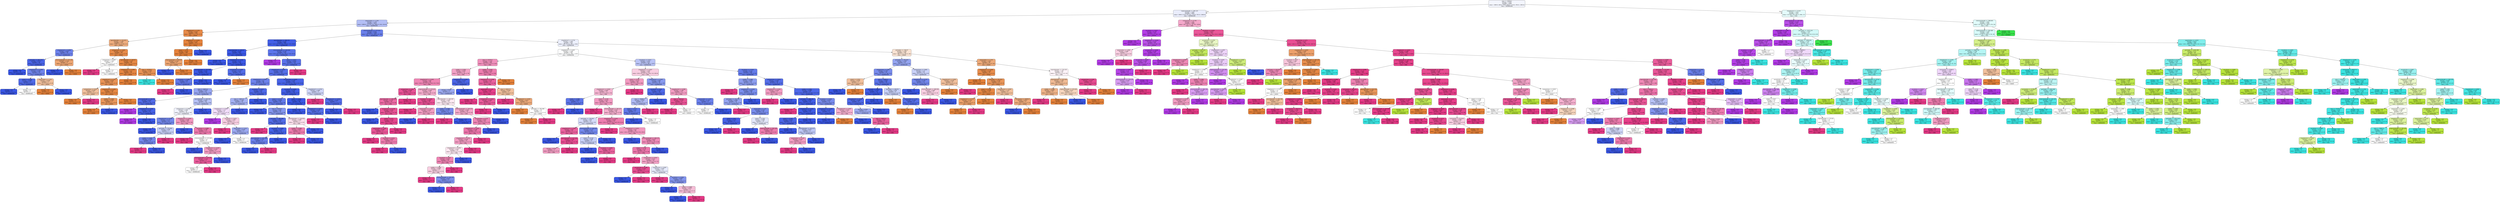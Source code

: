 digraph Tree {
node [shape=box, style="filled, rounded", color="black", fontname="helvetica"] ;
edge [fontname="helvetica"] ;
0 [label="area <= 54958.5\nentropy = 2.655\nsamples = 4300\nvalue = [969.0, 669.0, 276.0, 840.0, 1716.0, 950.0, 1385.0]\nclass = DERMASON", fillcolor="#f3f5fd"] ;
1 [label="majoraxislength <= 285.125\nentropy = 1.963\nsamples = 2943\nvalue = [965.0, 45.0, 0.0, 8.0, 1716.0, 541.0, 1368.0]\nclass = DERMASON", fillcolor="#eaedfc"] ;
0 -> 1 [labeldistance=2.5, labelangle=45, headlabel="True"] ;
2 [label="aspectration <= 1.324\nentropy = 1.379\nsamples = 1875\nvalue = [904.0, 1.0, 0.0, 3.0, 1681.0, 14.0, 314.0]\nclass = DERMASON", fillcolor="#b3bef5"] ;
1 -> 2 ;
3 [label="shapefactor3 <= 0.78\nentropy = 0.423\nsamples = 566\nvalue = [807, 1, 0, 3, 52, 0, 5]\nclass = SEKER", fillcolor="#e78a48"] ;
2 -> 3 ;
4 [label="equivdiameter <= 212.871\nentropy = 1.104\nsamples = 115\nvalue = [128, 1, 0, 3, 39, 0, 5]\nclass = SEKER", fillcolor="#eead7e"] ;
3 -> 4 ;
5 [label="shapefactor4 <= 0.999\nentropy = 0.847\nsamples = 30\nvalue = [9, 0, 0, 0, 37, 0, 1]\nclass = DERMASON", fillcolor="#6d82ec"] ;
4 -> 5 ;
6 [label="perimeter <= 667.576\nentropy = 0.471\nsamples = 26\nvalue = [2, 0, 0, 0, 35, 0, 1]\nclass = DERMASON", fillcolor="#4a64e7"] ;
5 -> 6 ;
7 [label="entropy = 0.0\nsamples = 16\nvalue = [0, 0, 0, 0, 25, 0, 0]\nclass = DERMASON", fillcolor="#3956e5"] ;
6 -> 7 ;
8 [label="shapefactor4 <= 0.998\nentropy = 0.991\nsamples = 10\nvalue = [2, 0, 0, 0, 10, 0, 1]\nclass = DERMASON", fillcolor="#6f84ec"] ;
6 -> 8 ;
9 [label="extent <= 0.799\nentropy = 0.469\nsamples = 7\nvalue = [0, 0, 0, 0, 9, 0, 1]\nclass = DERMASON", fillcolor="#4f69e8"] ;
8 -> 9 ;
10 [label="entropy = 0.0\nsamples = 5\nvalue = [0, 0, 0, 0, 8, 0, 0]\nclass = DERMASON", fillcolor="#3956e5"] ;
9 -> 10 ;
11 [label="entropy = 1.0\nsamples = 2\nvalue = [0, 0, 0, 0, 1, 0, 1]\nclass = DERMASON", fillcolor="#ffffff"] ;
9 -> 11 ;
12 [label="aspectration <= 1.323\nentropy = 0.918\nsamples = 3\nvalue = [2, 0, 0, 0, 1, 0, 0]\nclass = SEKER", fillcolor="#f2c09c"] ;
8 -> 12 ;
13 [label="entropy = 0.0\nsamples = 2\nvalue = [2, 0, 0, 0, 0, 0, 0]\nclass = SEKER", fillcolor="#e58139"] ;
12 -> 13 ;
14 [label="entropy = 0.0\nsamples = 1\nvalue = [0, 0, 0, 0, 1, 0, 0]\nclass = DERMASON", fillcolor="#3956e5"] ;
12 -> 14 ;
15 [label="minoraxislength <= 172.336\nentropy = 0.764\nsamples = 4\nvalue = [7, 0, 0, 0, 2, 0, 0]\nclass = SEKER", fillcolor="#eca572"] ;
5 -> 15 ;
16 [label="entropy = 0.0\nsamples = 1\nvalue = [0, 0, 0, 0, 2, 0, 0]\nclass = DERMASON", fillcolor="#3956e5"] ;
15 -> 16 ;
17 [label="entropy = 0.0\nsamples = 3\nvalue = [7, 0, 0, 0, 0, 0, 0]\nclass = SEKER", fillcolor="#e58139"] ;
15 -> 17 ;
18 [label="compactness <= 0.867\nentropy = 0.537\nsamples = 85\nvalue = [119, 1, 0, 3, 2, 0, 4]\nclass = SEKER", fillcolor="#e78b49"] ;
4 -> 18 ;
19 [label="compactness <= 0.867\nentropy = 1.585\nsamples = 3\nvalue = [0, 1, 0, 0, 1, 0, 1]\nclass = BARBUNYA", fillcolor="#ffffff"] ;
18 -> 19 ;
20 [label="entropy = 0.0\nsamples = 1\nvalue = [0, 0, 0, 0, 0, 0, 1]\nclass = SIRA", fillcolor="#e53986"] ;
19 -> 20 ;
21 [label="entropy = 1.0\nsamples = 2\nvalue = [0, 1, 0, 0, 1, 0, 0]\nclass = BARBUNYA", fillcolor="#ffffff"] ;
19 -> 21 ;
22 [label="equivdiameter <= 240.97\nentropy = 0.39\nsamples = 82\nvalue = [119, 0, 0, 3, 1, 0, 3]\nclass = SEKER", fillcolor="#e68844"] ;
18 -> 22 ;
23 [label="shapefactor4 <= 0.998\nentropy = 0.27\nsamples = 69\nvalue = [98, 0, 0, 0, 1, 0, 3]\nclass = SEKER", fillcolor="#e68641"] ;
22 -> 23 ;
24 [label="shapefactor3 <= 0.76\nentropy = 0.659\nsamples = 22\nvalue = [27, 0, 0, 0, 1, 0, 3]\nclass = SEKER", fillcolor="#e99355"] ;
23 -> 24 ;
25 [label="compactness <= 0.871\nentropy = 0.918\nsamples = 6\nvalue = [6, 0, 0, 0, 0, 0, 3]\nclass = SEKER", fillcolor="#f2c09c"] ;
24 -> 25 ;
26 [label="entropy = 0.0\nsamples = 4\nvalue = [6, 0, 0, 0, 0, 0, 0]\nclass = SEKER", fillcolor="#e58139"] ;
25 -> 26 ;
27 [label="entropy = 0.0\nsamples = 2\nvalue = [0, 0, 0, 0, 0, 0, 3]\nclass = SIRA", fillcolor="#e53986"] ;
25 -> 27 ;
28 [label="shapefactor4 <= 0.997\nentropy = 0.267\nsamples = 16\nvalue = [21, 0, 0, 0, 1, 0, 0]\nclass = SEKER", fillcolor="#e68742"] ;
24 -> 28 ;
29 [label="solidity <= 0.992\nentropy = 0.592\nsamples = 7\nvalue = [6, 0, 0, 0, 1, 0, 0]\nclass = SEKER", fillcolor="#e9965a"] ;
28 -> 29 ;
30 [label="entropy = 0.0\nsamples = 6\nvalue = [6, 0, 0, 0, 0, 0, 0]\nclass = SEKER", fillcolor="#e58139"] ;
29 -> 30 ;
31 [label="entropy = 0.0\nsamples = 1\nvalue = [0, 0, 0, 0, 1, 0, 0]\nclass = DERMASON", fillcolor="#3956e5"] ;
29 -> 31 ;
32 [label="entropy = 0.0\nsamples = 9\nvalue = [15, 0, 0, 0, 0, 0, 0]\nclass = SEKER", fillcolor="#e58139"] ;
28 -> 32 ;
33 [label="entropy = 0.0\nsamples = 47\nvalue = [71, 0, 0, 0, 0, 0, 0]\nclass = SEKER", fillcolor="#e58139"] ;
23 -> 33 ;
34 [label="area <= 45709.5\nentropy = 0.544\nsamples = 13\nvalue = [21, 0, 0, 3, 0, 0, 0]\nclass = SEKER", fillcolor="#e99355"] ;
22 -> 34 ;
35 [label="entropy = 0.0\nsamples = 1\nvalue = [0, 0, 0, 3, 0, 0, 0]\nclass = CALI", fillcolor="#39e5e2"] ;
34 -> 35 ;
36 [label="entropy = 0.0\nsamples = 12\nvalue = [21, 0, 0, 0, 0, 0, 0]\nclass = SEKER", fillcolor="#e58139"] ;
34 -> 36 ;
37 [label="shapefactor1 <= 0.007\nentropy = 0.135\nsamples = 451\nvalue = [679, 0, 0, 0, 13, 0, 0]\nclass = SEKER", fillcolor="#e5833d"] ;
3 -> 37 ;
38 [label="extent <= 0.74\nentropy = 0.029\nsamples = 444\nvalue = [679, 0, 0, 0, 2, 0, 0]\nclass = SEKER", fillcolor="#e5813a"] ;
37 -> 38 ;
39 [label="majoraxislength <= 240.09\nentropy = 0.764\nsamples = 6\nvalue = [7, 0, 0, 0, 2, 0, 0]\nclass = SEKER", fillcolor="#eca572"] ;
38 -> 39 ;
40 [label="entropy = 0.0\nsamples = 1\nvalue = [0, 0, 0, 0, 2, 0, 0]\nclass = DERMASON", fillcolor="#3956e5"] ;
39 -> 40 ;
41 [label="entropy = 0.0\nsamples = 5\nvalue = [7, 0, 0, 0, 0, 0, 0]\nclass = SEKER", fillcolor="#e58139"] ;
39 -> 41 ;
42 [label="entropy = 0.0\nsamples = 438\nvalue = [672, 0, 0, 0, 0, 0, 0]\nclass = SEKER", fillcolor="#e58139"] ;
38 -> 42 ;
43 [label="entropy = 0.0\nsamples = 7\nvalue = [0, 0, 0, 0, 11, 0, 0]\nclass = DERMASON", fillcolor="#3956e5"] ;
37 -> 43 ;
44 [label="minoraxislength <= 177.512\nentropy = 0.932\nsamples = 1309\nvalue = [97, 0, 0, 0, 1629, 14, 309]\nclass = DERMASON", fillcolor="#697feb"] ;
2 -> 44 ;
45 [label="equivdiameter <= 206.231\nentropy = 0.307\nsamples = 889\nvalue = [2.0, 0.0, 0.0, 0.0, 1332.0, 13.0, 48.0]\nclass = DERMASON", fillcolor="#425ee6"] ;
44 -> 45 ;
46 [label="equivdiameter <= 200.81\nentropy = 0.032\nsamples = 655\nvalue = [2, 0, 0, 0, 1007, 0, 1]\nclass = DERMASON", fillcolor="#3a57e5"] ;
45 -> 46 ;
47 [label="entropy = 0.0\nsamples = 521\nvalue = [0, 0, 0, 0, 818, 0, 0]\nclass = DERMASON", fillcolor="#3956e5"] ;
46 -> 47 ;
48 [label="shapefactor2 <= 0.002\nentropy = 0.13\nsamples = 134\nvalue = [2, 0, 0, 0, 189, 0, 1]\nclass = DERMASON", fillcolor="#3c59e5"] ;
46 -> 48 ;
49 [label="equivdiameter <= 201.083\nentropy = 0.051\nsamples = 124\nvalue = [0, 0, 0, 0, 174, 0, 1]\nclass = DERMASON", fillcolor="#3a57e5"] ;
48 -> 49 ;
50 [label="roundness <= 0.892\nentropy = 0.65\nsamples = 5\nvalue = [0, 0, 0, 0, 5, 0, 1]\nclass = DERMASON", fillcolor="#6178ea"] ;
49 -> 50 ;
51 [label="entropy = 0.0\nsamples = 1\nvalue = [0, 0, 0, 0, 0, 0, 1]\nclass = SIRA", fillcolor="#e53986"] ;
50 -> 51 ;
52 [label="entropy = 0.0\nsamples = 4\nvalue = [0, 0, 0, 0, 5, 0, 0]\nclass = DERMASON", fillcolor="#3956e5"] ;
50 -> 52 ;
53 [label="entropy = 0.0\nsamples = 119\nvalue = [0, 0, 0, 0, 169, 0, 0]\nclass = DERMASON", fillcolor="#3956e5"] ;
49 -> 53 ;
54 [label="eccentricity <= 0.689\nentropy = 0.523\nsamples = 10\nvalue = [2, 0, 0, 0, 15, 0, 0]\nclass = DERMASON", fillcolor="#536de8"] ;
48 -> 54 ;
55 [label="entropy = 0.0\nsamples = 9\nvalue = [0, 0, 0, 0, 15, 0, 0]\nclass = DERMASON", fillcolor="#3956e5"] ;
54 -> 55 ;
56 [label="entropy = 0.0\nsamples = 1\nvalue = [2, 0, 0, 0, 0, 0, 0]\nclass = SEKER", fillcolor="#e58139"] ;
54 -> 56 ;
57 [label="minoraxislength <= 156.949\nentropy = 0.742\nsamples = 234\nvalue = [0.0, 0.0, 0.0, 0.0, 325.0, 13.0, 47.0]\nclass = DERMASON", fillcolor="#5c74ea"] ;
45 -> 57 ;
58 [label="entropy = 0.0\nsamples = 2\nvalue = [0, 0, 0, 0, 0, 7, 0]\nclass = HOROZ", fillcolor="#b139e5"] ;
57 -> 58 ;
59 [label="extent <= 0.827\nentropy = 0.656\nsamples = 232\nvalue = [0, 0, 0, 0, 325, 6, 47]\nclass = DERMASON", fillcolor="#5971e9"] ;
57 -> 59 ;
60 [label="shapefactor2 <= 0.002\nentropy = 0.624\nsamples = 231\nvalue = [0, 0, 0, 0, 325, 6, 42]\nclass = DERMASON", fillcolor="#566fe9"] ;
59 -> 60 ;
61 [label="shapefactor4 <= 0.997\nentropy = 0.9\nsamples = 98\nvalue = [0, 0, 0, 0, 120, 6, 27]\nclass = DERMASON", fillcolor="#6d82ec"] ;
60 -> 61 ;
62 [label="area <= 34875.0\nentropy = 1.037\nsamples = 51\nvalue = [0, 0, 0, 0, 54, 2, 24]\nclass = DERMASON", fillcolor="#95a4f1"] ;
61 -> 62 ;
63 [label="minoraxislength <= 160.95\nentropy = 0.503\nsamples = 13\nvalue = [0, 0, 0, 0, 16, 2, 0]\nclass = DERMASON", fillcolor="#526be8"] ;
62 -> 63 ;
64 [label="entropy = 0.0\nsamples = 1\nvalue = [0, 0, 0, 0, 0, 1, 0]\nclass = HOROZ", fillcolor="#b139e5"] ;
63 -> 64 ;
65 [label="shapefactor4 <= 0.992\nentropy = 0.323\nsamples = 12\nvalue = [0, 0, 0, 0, 16, 1, 0]\nclass = DERMASON", fillcolor="#4561e7"] ;
63 -> 65 ;
66 [label="entropy = 0.0\nsamples = 1\nvalue = [0, 0, 0, 0, 0, 1, 0]\nclass = HOROZ", fillcolor="#b139e5"] ;
65 -> 66 ;
67 [label="entropy = 0.0\nsamples = 11\nvalue = [0, 0, 0, 0, 16, 0, 0]\nclass = DERMASON", fillcolor="#3956e5"] ;
65 -> 67 ;
68 [label="equivdiameter <= 220.242\nentropy = 0.963\nsamples = 38\nvalue = [0, 0, 0, 0, 38, 0, 24]\nclass = DERMASON", fillcolor="#b6c1f5"] ;
62 -> 68 ;
69 [label="compactness <= 0.786\nentropy = 0.999\nsamples = 32\nvalue = [0, 0, 0, 0, 26, 0, 24]\nclass = DERMASON", fillcolor="#f0f2fd"] ;
68 -> 69 ;
70 [label="shapefactor4 <= 0.996\nentropy = 0.773\nsamples = 14\nvalue = [0, 0, 0, 0, 17, 0, 5]\nclass = DERMASON", fillcolor="#7388ed"] ;
69 -> 70 ;
71 [label="entropy = 0.0\nsamples = 7\nvalue = [0, 0, 0, 0, 10, 0, 0]\nclass = DERMASON", fillcolor="#3956e5"] ;
70 -> 71 ;
72 [label="perimeter <= 733.095\nentropy = 0.98\nsamples = 7\nvalue = [0, 0, 0, 0, 7, 0, 5]\nclass = DERMASON", fillcolor="#c6cff8"] ;
70 -> 72 ;
73 [label="solidity <= 0.987\nentropy = 0.764\nsamples = 6\nvalue = [0, 0, 0, 0, 7, 0, 2]\nclass = DERMASON", fillcolor="#7286ec"] ;
72 -> 73 ;
74 [label="entropy = 0.0\nsamples = 1\nvalue = [0, 0, 0, 0, 0, 0, 2]\nclass = SIRA", fillcolor="#e53986"] ;
73 -> 74 ;
75 [label="entropy = 0.0\nsamples = 5\nvalue = [0, 0, 0, 0, 7, 0, 0]\nclass = DERMASON", fillcolor="#3956e5"] ;
73 -> 75 ;
76 [label="entropy = 0.0\nsamples = 1\nvalue = [0, 0, 0, 0, 0, 0, 3]\nclass = SIRA", fillcolor="#e53986"] ;
72 -> 76 ;
77 [label="shapefactor4 <= 0.993\nentropy = 0.906\nsamples = 18\nvalue = [0, 0, 0, 0, 9, 0, 19]\nclass = SIRA", fillcolor="#f197bf"] ;
69 -> 77 ;
78 [label="entropy = 0.0\nsamples = 1\nvalue = [0, 0, 0, 0, 3, 0, 0]\nclass = DERMASON", fillcolor="#3956e5"] ;
77 -> 78 ;
79 [label="roundness <= 0.885\nentropy = 0.795\nsamples = 17\nvalue = [0, 0, 0, 0, 6, 0, 19]\nclass = SIRA", fillcolor="#ed78ac"] ;
77 -> 79 ;
80 [label="entropy = 0.0\nsamples = 8\nvalue = [0, 0, 0, 0, 0, 0, 13]\nclass = SIRA", fillcolor="#e53986"] ;
79 -> 80 ;
81 [label="minoraxislength <= 171.944\nentropy = 1.0\nsamples = 9\nvalue = [0, 0, 0, 0, 6, 0, 6]\nclass = DERMASON", fillcolor="#ffffff"] ;
79 -> 81 ;
82 [label="entropy = 0.0\nsamples = 3\nvalue = [0, 0, 0, 0, 3, 0, 0]\nclass = DERMASON", fillcolor="#3956e5"] ;
81 -> 82 ;
83 [label="shapefactor3 <= 0.649\nentropy = 0.918\nsamples = 6\nvalue = [0, 0, 0, 0, 3, 0, 6]\nclass = SIRA", fillcolor="#f29cc2"] ;
81 -> 83 ;
84 [label="minoraxislength <= 174.296\nentropy = 0.592\nsamples = 5\nvalue = [0, 0, 0, 0, 1, 0, 6]\nclass = SIRA", fillcolor="#e95a9a"] ;
83 -> 84 ;
85 [label="entropy = 1.0\nsamples = 2\nvalue = [0, 0, 0, 0, 1, 0, 1]\nclass = DERMASON", fillcolor="#ffffff"] ;
84 -> 85 ;
86 [label="entropy = 0.0\nsamples = 3\nvalue = [0, 0, 0, 0, 0, 0, 5]\nclass = SIRA", fillcolor="#e53986"] ;
84 -> 86 ;
87 [label="entropy = 0.0\nsamples = 1\nvalue = [0, 0, 0, 0, 2, 0, 0]\nclass = DERMASON", fillcolor="#3956e5"] ;
83 -> 87 ;
88 [label="entropy = 0.0\nsamples = 6\nvalue = [0, 0, 0, 0, 12, 0, 0]\nclass = DERMASON", fillcolor="#3956e5"] ;
68 -> 88 ;
89 [label="roundness <= 0.877\nentropy = 0.55\nsamples = 47\nvalue = [0, 0, 0, 0, 66, 4, 3]\nclass = DERMASON", fillcolor="#4d67e8"] ;
61 -> 89 ;
90 [label="area <= 36871.0\nentropy = 1.383\nsamples = 10\nvalue = [0, 0, 0, 0, 10, 4, 3]\nclass = DERMASON", fillcolor="#a4b1f3"] ;
89 -> 90 ;
91 [label="shapefactor1 <= 0.007\nentropy = 1.53\nsamples = 6\nvalue = [0, 0, 0, 0, 2, 4, 3]\nclass = HOROZ", fillcolor="#f2defb"] ;
90 -> 91 ;
92 [label="entropy = 0.0\nsamples = 1\nvalue = [0, 0, 0, 0, 0, 3, 0]\nclass = HOROZ", fillcolor="#b139e5"] ;
91 -> 92 ;
93 [label="roundness <= 0.871\nentropy = 1.459\nsamples = 5\nvalue = [0, 0, 0, 0, 2, 1, 3]\nclass = SIRA", fillcolor="#f8cee1"] ;
91 -> 93 ;
94 [label="entropy = 0.0\nsamples = 2\nvalue = [0, 0, 0, 0, 0, 0, 3]\nclass = SIRA", fillcolor="#e53986"] ;
93 -> 94 ;
95 [label="aspectration <= 1.613\nentropy = 0.918\nsamples = 3\nvalue = [0, 0, 0, 0, 2, 1, 0]\nclass = DERMASON", fillcolor="#9caaf2"] ;
93 -> 95 ;
96 [label="entropy = 0.0\nsamples = 1\nvalue = [0, 0, 0, 0, 1, 0, 0]\nclass = DERMASON", fillcolor="#3956e5"] ;
95 -> 96 ;
97 [label="entropy = 1.0\nsamples = 2\nvalue = [0, 0, 0, 0, 1, 1, 0]\nclass = DERMASON", fillcolor="#ffffff"] ;
95 -> 97 ;
98 [label="entropy = 0.0\nsamples = 4\nvalue = [0, 0, 0, 0, 8, 0, 0]\nclass = DERMASON", fillcolor="#3956e5"] ;
90 -> 98 ;
99 [label="entropy = 0.0\nsamples = 37\nvalue = [0, 0, 0, 0, 56, 0, 0]\nclass = DERMASON", fillcolor="#3956e5"] ;
89 -> 99 ;
100 [label="compactness <= 0.835\nentropy = 0.359\nsamples = 133\nvalue = [0.0, 0.0, 0.0, 0.0, 205.0, 0.0, 15.0]\nclass = DERMASON", fillcolor="#4762e7"] ;
60 -> 100 ;
101 [label="roundness <= 0.901\nentropy = 0.259\nsamples = 124\nvalue = [0, 0, 0, 0, 197, 0, 9]\nclass = DERMASON", fillcolor="#425ee6"] ;
100 -> 101 ;
102 [label="extent <= 0.725\nentropy = 0.658\nsamples = 28\nvalue = [0, 0, 0, 0, 39, 0, 8]\nclass = DERMASON", fillcolor="#6279ea"] ;
101 -> 102 ;
103 [label="entropy = 0.0\nsamples = 9\nvalue = [0, 0, 0, 0, 18, 0, 0]\nclass = DERMASON", fillcolor="#3956e5"] ;
102 -> 103 ;
104 [label="area <= 35310.5\nentropy = 0.85\nsamples = 19\nvalue = [0, 0, 0, 0, 21, 0, 8]\nclass = DERMASON", fillcolor="#8496ef"] ;
102 -> 104 ;
105 [label="perimeter <= 687.966\nentropy = 0.503\nsamples = 12\nvalue = [0, 0, 0, 0, 16, 0, 2]\nclass = DERMASON", fillcolor="#526be8"] ;
104 -> 105 ;
106 [label="entropy = 0.0\nsamples = 1\nvalue = [0, 0, 0, 0, 0, 0, 1]\nclass = SIRA", fillcolor="#e53986"] ;
105 -> 106 ;
107 [label="roundness <= 0.891\nentropy = 0.323\nsamples = 11\nvalue = [0, 0, 0, 0, 16, 0, 1]\nclass = DERMASON", fillcolor="#4561e7"] ;
105 -> 107 ;
108 [label="equivdiameter <= 207.946\nentropy = 0.722\nsamples = 4\nvalue = [0, 0, 0, 0, 4, 0, 1]\nclass = DERMASON", fillcolor="#6a80ec"] ;
107 -> 108 ;
109 [label="entropy = 0.0\nsamples = 3\nvalue = [0, 0, 0, 0, 4, 0, 0]\nclass = DERMASON", fillcolor="#3956e5"] ;
108 -> 109 ;
110 [label="entropy = 0.0\nsamples = 1\nvalue = [0, 0, 0, 0, 0, 0, 1]\nclass = SIRA", fillcolor="#e53986"] ;
108 -> 110 ;
111 [label="entropy = 0.0\nsamples = 7\nvalue = [0, 0, 0, 0, 12, 0, 0]\nclass = DERMASON", fillcolor="#3956e5"] ;
107 -> 111 ;
112 [label="equivdiameter <= 216.016\nentropy = 0.994\nsamples = 7\nvalue = [0, 0, 0, 0, 5, 0, 6]\nclass = SIRA", fillcolor="#fbdeeb"] ;
104 -> 112 ;
113 [label="solidity <= 0.989\nentropy = 0.811\nsamples = 5\nvalue = [0, 0, 0, 0, 2, 0, 6]\nclass = SIRA", fillcolor="#ee7bae"] ;
112 -> 113 ;
114 [label="entropy = 0.0\nsamples = 4\nvalue = [0, 0, 0, 0, 0, 0, 6]\nclass = SIRA", fillcolor="#e53986"] ;
113 -> 114 ;
115 [label="entropy = 0.0\nsamples = 1\nvalue = [0, 0, 0, 0, 2, 0, 0]\nclass = DERMASON", fillcolor="#3956e5"] ;
113 -> 115 ;
116 [label="entropy = 0.0\nsamples = 2\nvalue = [0, 0, 0, 0, 3, 0, 0]\nclass = DERMASON", fillcolor="#3956e5"] ;
112 -> 116 ;
117 [label="extent <= 0.806\nentropy = 0.055\nsamples = 96\nvalue = [0, 0, 0, 0, 158, 0, 1]\nclass = DERMASON", fillcolor="#3a57e5"] ;
101 -> 117 ;
118 [label="entropy = 0.0\nsamples = 90\nvalue = [0, 0, 0, 0, 151, 0, 0]\nclass = DERMASON", fillcolor="#3956e5"] ;
117 -> 118 ;
119 [label="shapefactor3 <= 0.654\nentropy = 0.544\nsamples = 6\nvalue = [0, 0, 0, 0, 7, 0, 1]\nclass = DERMASON", fillcolor="#556ee9"] ;
117 -> 119 ;
120 [label="entropy = 0.0\nsamples = 1\nvalue = [0, 0, 0, 0, 0, 0, 1]\nclass = SIRA", fillcolor="#e53986"] ;
119 -> 120 ;
121 [label="entropy = 0.0\nsamples = 5\nvalue = [0, 0, 0, 0, 7, 0, 0]\nclass = DERMASON", fillcolor="#3956e5"] ;
119 -> 121 ;
122 [label="shapefactor3 <= 0.703\nentropy = 0.985\nsamples = 9\nvalue = [0, 0, 0, 0, 8, 0, 6]\nclass = DERMASON", fillcolor="#ced5f8"] ;
100 -> 122 ;
123 [label="entropy = 0.0\nsamples = 2\nvalue = [0, 0, 0, 0, 0, 0, 5]\nclass = SIRA", fillcolor="#e53986"] ;
122 -> 123 ;
124 [label="shapefactor2 <= 0.002\nentropy = 0.503\nsamples = 7\nvalue = [0, 0, 0, 0, 8, 0, 1]\nclass = DERMASON", fillcolor="#526be8"] ;
122 -> 124 ;
125 [label="entropy = 0.0\nsamples = 6\nvalue = [0, 0, 0, 0, 8, 0, 0]\nclass = DERMASON", fillcolor="#3956e5"] ;
124 -> 125 ;
126 [label="entropy = 0.0\nsamples = 1\nvalue = [0, 0, 0, 0, 0, 0, 1]\nclass = SIRA", fillcolor="#e53986"] ;
124 -> 126 ;
127 [label="entropy = 0.0\nsamples = 1\nvalue = [0, 0, 0, 0, 0, 0, 5]\nclass = SIRA", fillcolor="#e53986"] ;
59 -> 127 ;
128 [label="shapefactor3 <= 0.716\nentropy = 1.465\nsamples = 420\nvalue = [95, 0, 0, 0, 297, 1, 261]\nclass = DERMASON", fillcolor="#edf0fd"] ;
44 -> 128 ;
129 [label="shapefactor1 <= 0.007\nentropy = 1.169\nsamples = 320\nvalue = [13, 0, 0, 0, 239, 1, 237]\nclass = DERMASON", fillcolor="#fdfeff"] ;
128 -> 129 ;
130 [label="area <= 41979.5\nentropy = 1.161\nsamples = 106\nvalue = [12, 0, 0, 0, 41, 0, 110]\nclass = SIRA", fillcolor="#f08fbb"] ;
129 -> 130 ;
131 [label="solidity <= 0.992\nentropy = 0.992\nsamples = 71\nvalue = [1, 0, 0, 0, 40, 0, 76]\nclass = SIRA", fillcolor="#f3a2c6"] ;
130 -> 131 ;
132 [label="shapefactor2 <= 0.002\nentropy = 0.85\nsamples = 66\nvalue = [0.0, 0.0, 0.0, 0.0, 29.0, 0.0, 76.0]\nclass = SIRA", fillcolor="#ef85b4"] ;
131 -> 132 ;
133 [label="compactness <= 0.82\nentropy = 0.494\nsamples = 23\nvalue = [0, 0, 0, 0, 4, 0, 33]\nclass = SIRA", fillcolor="#e85195"] ;
132 -> 133 ;
134 [label="equivdiameter <= 228.439\nentropy = 0.722\nsamples = 14\nvalue = [0, 0, 0, 0, 4, 0, 16]\nclass = SIRA", fillcolor="#ec6aa4"] ;
133 -> 134 ;
135 [label="entropy = 0.0\nsamples = 1\nvalue = [0, 0, 0, 0, 2, 0, 0]\nclass = DERMASON", fillcolor="#3956e5"] ;
134 -> 135 ;
136 [label="eccentricity <= 0.739\nentropy = 0.503\nsamples = 13\nvalue = [0, 0, 0, 0, 2, 0, 16]\nclass = SIRA", fillcolor="#e85295"] ;
134 -> 136 ;
137 [label="entropy = 0.0\nsamples = 1\nvalue = [0, 0, 0, 0, 1, 0, 0]\nclass = DERMASON", fillcolor="#3956e5"] ;
136 -> 137 ;
138 [label="extent <= 0.77\nentropy = 0.323\nsamples = 12\nvalue = [0, 0, 0, 0, 1, 0, 16]\nclass = SIRA", fillcolor="#e7458e"] ;
136 -> 138 ;
139 [label="aspectration <= 1.501\nentropy = 0.544\nsamples = 6\nvalue = [0, 0, 0, 0, 1, 0, 7]\nclass = SIRA", fillcolor="#e95597"] ;
138 -> 139 ;
140 [label="entropy = 0.0\nsamples = 3\nvalue = [0, 0, 0, 0, 0, 0, 4]\nclass = SIRA", fillcolor="#e53986"] ;
139 -> 140 ;
141 [label="roundness <= 0.915\nentropy = 0.811\nsamples = 3\nvalue = [0, 0, 0, 0, 1, 0, 3]\nclass = SIRA", fillcolor="#ee7bae"] ;
139 -> 141 ;
142 [label="entropy = 0.0\nsamples = 2\nvalue = [0, 0, 0, 0, 0, 0, 3]\nclass = SIRA", fillcolor="#e53986"] ;
141 -> 142 ;
143 [label="entropy = 0.0\nsamples = 1\nvalue = [0, 0, 0, 0, 1, 0, 0]\nclass = DERMASON", fillcolor="#3956e5"] ;
141 -> 143 ;
144 [label="entropy = 0.0\nsamples = 6\nvalue = [0, 0, 0, 0, 0, 0, 9]\nclass = SIRA", fillcolor="#e53986"] ;
138 -> 144 ;
145 [label="entropy = 0.0\nsamples = 9\nvalue = [0, 0, 0, 0, 0, 0, 17]\nclass = SIRA", fillcolor="#e53986"] ;
133 -> 145 ;
146 [label="majoraxislength <= 270.025\nentropy = 0.949\nsamples = 43\nvalue = [0, 0, 0, 0, 25, 0, 43]\nclass = SIRA", fillcolor="#f4accc"] ;
132 -> 146 ;
147 [label="roundness <= 0.928\nentropy = 0.485\nsamples = 10\nvalue = [0, 0, 0, 0, 2, 0, 17]\nclass = SIRA", fillcolor="#e85094"] ;
146 -> 147 ;
148 [label="entropy = 0.0\nsamples = 7\nvalue = [0, 0, 0, 0, 0, 0, 13]\nclass = SIRA", fillcolor="#e53986"] ;
147 -> 148 ;
149 [label="aspectration <= 1.419\nentropy = 0.918\nsamples = 3\nvalue = [0, 0, 0, 0, 2, 0, 4]\nclass = SIRA", fillcolor="#f29cc2"] ;
147 -> 149 ;
150 [label="entropy = 0.0\nsamples = 2\nvalue = [0, 0, 0, 0, 2, 0, 0]\nclass = DERMASON", fillcolor="#3956e5"] ;
149 -> 150 ;
151 [label="entropy = 0.0\nsamples = 1\nvalue = [0, 0, 0, 0, 0, 0, 4]\nclass = SIRA", fillcolor="#e53986"] ;
149 -> 151 ;
152 [label="equivdiameter <= 226.303\nentropy = 0.997\nsamples = 33\nvalue = [0, 0, 0, 0, 23, 0, 26]\nclass = SIRA", fillcolor="#fce8f1"] ;
146 -> 152 ;
153 [label="solidity <= 0.989\nentropy = 0.779\nsamples = 9\nvalue = [0, 0, 0, 0, 10, 0, 3]\nclass = DERMASON", fillcolor="#7489ed"] ;
152 -> 153 ;
154 [label="entropy = 0.0\nsamples = 3\nvalue = [0, 0, 0, 0, 0, 0, 3]\nclass = SIRA", fillcolor="#e53986"] ;
153 -> 154 ;
155 [label="entropy = 0.0\nsamples = 6\nvalue = [0, 0, 0, 0, 10, 0, 0]\nclass = DERMASON", fillcolor="#3956e5"] ;
153 -> 155 ;
156 [label="minoraxislength <= 193.314\nentropy = 0.944\nsamples = 24\nvalue = [0, 0, 0, 0, 13, 0, 23]\nclass = SIRA", fillcolor="#f4a9ca"] ;
152 -> 156 ;
157 [label="eccentricity <= 0.731\nentropy = 0.857\nsamples = 22\nvalue = [0, 0, 0, 0, 9, 0, 23]\nclass = SIRA", fillcolor="#ef86b5"] ;
156 -> 157 ;
158 [label="shapefactor1 <= 0.007\nentropy = 0.784\nsamples = 20\nvalue = [0, 0, 0, 0, 7, 0, 23]\nclass = SIRA", fillcolor="#ed75ab"] ;
157 -> 158 ;
159 [label="shapefactor3 <= 0.701\nentropy = 0.918\nsamples = 15\nvalue = [0, 0, 0, 0, 7, 0, 14]\nclass = SIRA", fillcolor="#f29cc2"] ;
158 -> 159 ;
160 [label="shapefactor2 <= 0.002\nentropy = 0.997\nsamples = 13\nvalue = [0, 0, 0, 0, 7, 0, 8]\nclass = SIRA", fillcolor="#fce6f0"] ;
159 -> 160 ;
161 [label="roundness <= 0.92\nentropy = 0.845\nsamples = 10\nvalue = [0, 0, 0, 0, 3, 0, 8]\nclass = SIRA", fillcolor="#ef83b3"] ;
160 -> 161 ;
162 [label="solidity <= 0.988\nentropy = 0.985\nsamples = 7\nvalue = [0, 0, 0, 0, 3, 0, 4]\nclass = SIRA", fillcolor="#f8cee1"] ;
161 -> 162 ;
163 [label="entropy = 0.0\nsamples = 3\nvalue = [0, 0, 0, 0, 0, 0, 3]\nclass = SIRA", fillcolor="#e53986"] ;
162 -> 163 ;
164 [label="minoraxislength <= 192.307\nentropy = 0.811\nsamples = 4\nvalue = [0, 0, 0, 0, 3, 0, 1]\nclass = DERMASON", fillcolor="#7b8eee"] ;
162 -> 164 ;
165 [label="entropy = 0.0\nsamples = 3\nvalue = [0, 0, 0, 0, 3, 0, 0]\nclass = DERMASON", fillcolor="#3956e5"] ;
164 -> 165 ;
166 [label="entropy = 0.0\nsamples = 1\nvalue = [0, 0, 0, 0, 0, 0, 1]\nclass = SIRA", fillcolor="#e53986"] ;
164 -> 166 ;
167 [label="entropy = 0.0\nsamples = 3\nvalue = [0, 0, 0, 0, 0, 0, 4]\nclass = SIRA", fillcolor="#e53986"] ;
161 -> 167 ;
168 [label="entropy = 0.0\nsamples = 3\nvalue = [0, 0, 0, 0, 4, 0, 0]\nclass = DERMASON", fillcolor="#3956e5"] ;
160 -> 168 ;
169 [label="entropy = 0.0\nsamples = 2\nvalue = [0, 0, 0, 0, 0, 0, 6]\nclass = SIRA", fillcolor="#e53986"] ;
159 -> 169 ;
170 [label="entropy = 0.0\nsamples = 5\nvalue = [0, 0, 0, 0, 0, 0, 9]\nclass = SIRA", fillcolor="#e53986"] ;
158 -> 170 ;
171 [label="entropy = 0.0\nsamples = 2\nvalue = [0, 0, 0, 0, 2, 0, 0]\nclass = DERMASON", fillcolor="#3956e5"] ;
157 -> 171 ;
172 [label="entropy = 0.0\nsamples = 2\nvalue = [0, 0, 0, 0, 4, 0, 0]\nclass = DERMASON", fillcolor="#3956e5"] ;
156 -> 172 ;
173 [label="shapefactor3 <= 0.694\nentropy = 0.414\nsamples = 5\nvalue = [1, 0, 0, 0, 11, 0, 0]\nclass = DERMASON", fillcolor="#4b65e7"] ;
131 -> 173 ;
174 [label="entropy = 0.918\nsamples = 2\nvalue = [1, 0, 0, 0, 2, 0, 0]\nclass = DERMASON", fillcolor="#9caaf2"] ;
173 -> 174 ;
175 [label="entropy = 0.0\nsamples = 3\nvalue = [0, 0, 0, 0, 9, 0, 0]\nclass = DERMASON", fillcolor="#3956e5"] ;
173 -> 175 ;
176 [label="solidity <= 0.991\nentropy = 0.936\nsamples = 35\nvalue = [11, 0, 0, 0, 1, 0, 34]\nclass = SIRA", fillcolor="#ee7daf"] ;
130 -> 176 ;
177 [label="shapefactor4 <= 0.998\nentropy = 0.76\nsamples = 31\nvalue = [6, 0, 0, 0, 1, 0, 34]\nclass = SIRA", fillcolor="#ea619e"] ;
176 -> 177 ;
178 [label="aspectration <= 1.47\nentropy = 0.201\nsamples = 25\nvalue = [0, 0, 0, 0, 1, 0, 31]\nclass = SIRA", fillcolor="#e63f8a"] ;
177 -> 178 ;
179 [label="entropy = 0.0\nsamples = 18\nvalue = [0, 0, 0, 0, 0, 0, 25]\nclass = SIRA", fillcolor="#e53986"] ;
178 -> 179 ;
180 [label="compactness <= 0.822\nentropy = 0.592\nsamples = 7\nvalue = [0, 0, 0, 0, 1, 0, 6]\nclass = SIRA", fillcolor="#e95a9a"] ;
178 -> 180 ;
181 [label="entropy = 0.0\nsamples = 6\nvalue = [0, 0, 0, 0, 0, 0, 6]\nclass = SIRA", fillcolor="#e53986"] ;
180 -> 181 ;
182 [label="entropy = 0.0\nsamples = 1\nvalue = [0, 0, 0, 0, 1, 0, 0]\nclass = DERMASON", fillcolor="#3956e5"] ;
180 -> 182 ;
183 [label="area <= 42017.0\nentropy = 0.918\nsamples = 6\nvalue = [6, 0, 0, 0, 0, 0, 3]\nclass = SEKER", fillcolor="#f2c09c"] ;
177 -> 183 ;
184 [label="entropy = 0.0\nsamples = 1\nvalue = [0, 0, 0, 0, 0, 0, 1]\nclass = SIRA", fillcolor="#e53986"] ;
183 -> 184 ;
185 [label="shapefactor2 <= 0.002\nentropy = 0.811\nsamples = 5\nvalue = [6, 0, 0, 0, 0, 0, 2]\nclass = SEKER", fillcolor="#eeab7b"] ;
183 -> 185 ;
186 [label="entropy = 0.0\nsamples = 2\nvalue = [4, 0, 0, 0, 0, 0, 0]\nclass = SEKER", fillcolor="#e58139"] ;
185 -> 186 ;
187 [label="perimeter <= 762.646\nentropy = 1.0\nsamples = 3\nvalue = [2, 0, 0, 0, 0, 0, 2]\nclass = SEKER", fillcolor="#ffffff"] ;
185 -> 187 ;
188 [label="entropy = 0.0\nsamples = 1\nvalue = [2, 0, 0, 0, 0, 0, 0]\nclass = SEKER", fillcolor="#e58139"] ;
187 -> 188 ;
189 [label="entropy = 0.0\nsamples = 2\nvalue = [0, 0, 0, 0, 0, 0, 2]\nclass = SIRA", fillcolor="#e53986"] ;
187 -> 189 ;
190 [label="entropy = 0.0\nsamples = 4\nvalue = [5, 0, 0, 0, 0, 0, 0]\nclass = SEKER", fillcolor="#e58139"] ;
176 -> 190 ;
191 [label="roundness <= 0.911\nentropy = 1.019\nsamples = 214\nvalue = [1, 0, 0, 0, 198, 1, 127]\nclass = DERMASON", fillcolor="#b9c3f6"] ;
129 -> 191 ;
192 [label="shapefactor1 <= 0.007\nentropy = 1.029\nsamples = 114\nvalue = [0.0, 0.0, 0.0, 0.0, 76.0, 1.0, 102.0]\nclass = SIRA", fillcolor="#f8cde0"] ;
191 -> 192 ;
193 [label="extent <= 0.792\nentropy = 0.913\nsamples = 84\nvalue = [0, 0, 0, 0, 44, 0, 90]\nclass = SIRA", fillcolor="#f29ac1"] ;
192 -> 193 ;
194 [label="shapefactor2 <= 0.002\nentropy = 0.962\nsamples = 71\nvalue = [0, 0, 0, 0, 44, 0, 70]\nclass = SIRA", fillcolor="#f5b5d2"] ;
193 -> 194 ;
195 [label="solidity <= 0.984\nentropy = 0.619\nsamples = 5\nvalue = [0, 0, 0, 0, 11, 0, 2]\nclass = DERMASON", fillcolor="#5d75ea"] ;
194 -> 195 ;
196 [label="entropy = 0.0\nsamples = 1\nvalue = [0, 0, 0, 0, 0, 0, 2]\nclass = SIRA", fillcolor="#e53986"] ;
195 -> 196 ;
197 [label="entropy = 0.0\nsamples = 4\nvalue = [0, 0, 0, 0, 11, 0, 0]\nclass = DERMASON", fillcolor="#3956e5"] ;
195 -> 197 ;
198 [label="extent <= 0.704\nentropy = 0.912\nsamples = 66\nvalue = [0, 0, 0, 0, 33, 0, 68]\nclass = SIRA", fillcolor="#f299c1"] ;
194 -> 198 ;
199 [label="entropy = 0.0\nsamples = 6\nvalue = [0, 0, 0, 0, 0, 0, 12]\nclass = SIRA", fillcolor="#e53986"] ;
198 -> 199 ;
200 [label="minoraxislength <= 181.327\nentropy = 0.951\nsamples = 60\nvalue = [0, 0, 0, 0, 33, 0, 56]\nclass = SIRA", fillcolor="#f4aecd"] ;
198 -> 200 ;
201 [label="perimeter <= 734.457\nentropy = 0.99\nsamples = 23\nvalue = [0, 0, 0, 0, 19, 0, 15]\nclass = DERMASON", fillcolor="#d5dbfa"] ;
200 -> 201 ;
202 [label="shapefactor4 <= 0.997\nentropy = 0.65\nsamples = 9\nvalue = [0, 0, 0, 0, 2, 0, 10]\nclass = SIRA", fillcolor="#ea619e"] ;
201 -> 202 ;
203 [label="entropy = 0.0\nsamples = 1\nvalue = [0, 0, 0, 0, 1, 0, 0]\nclass = DERMASON", fillcolor="#3956e5"] ;
202 -> 203 ;
204 [label="equivdiameter <= 217.162\nentropy = 0.439\nsamples = 8\nvalue = [0, 0, 0, 0, 1, 0, 10]\nclass = SIRA", fillcolor="#e84d92"] ;
202 -> 204 ;
205 [label="entropy = 0.918\nsamples = 2\nvalue = [0, 0, 0, 0, 1, 0, 2]\nclass = SIRA", fillcolor="#f29cc2"] ;
204 -> 205 ;
206 [label="entropy = 0.0\nsamples = 6\nvalue = [0, 0, 0, 0, 0, 0, 8]\nclass = SIRA", fillcolor="#e53986"] ;
204 -> 206 ;
207 [label="minoraxislength <= 180.643\nentropy = 0.773\nsamples = 14\nvalue = [0, 0, 0, 0, 17, 0, 5]\nclass = DERMASON", fillcolor="#7388ed"] ;
201 -> 207 ;
208 [label="extent <= 0.718\nentropy = 0.98\nsamples = 8\nvalue = [0, 0, 0, 0, 7, 0, 5]\nclass = DERMASON", fillcolor="#c6cff8"] ;
207 -> 208 ;
209 [label="entropy = 0.0\nsamples = 4\nvalue = [0, 0, 0, 0, 6, 0, 0]\nclass = DERMASON", fillcolor="#3956e5"] ;
208 -> 209 ;
210 [label="roundness <= 0.864\nentropy = 0.65\nsamples = 4\nvalue = [0, 0, 0, 0, 1, 0, 5]\nclass = SIRA", fillcolor="#ea619e"] ;
208 -> 210 ;
211 [label="entropy = 0.0\nsamples = 1\nvalue = [0, 0, 0, 0, 1, 0, 0]\nclass = DERMASON", fillcolor="#3956e5"] ;
210 -> 211 ;
212 [label="entropy = 0.0\nsamples = 3\nvalue = [0, 0, 0, 0, 0, 0, 5]\nclass = SIRA", fillcolor="#e53986"] ;
210 -> 212 ;
213 [label="entropy = 0.0\nsamples = 6\nvalue = [0, 0, 0, 0, 10, 0, 0]\nclass = DERMASON", fillcolor="#3956e5"] ;
207 -> 213 ;
214 [label="shapefactor3 <= 0.652\nentropy = 0.818\nsamples = 37\nvalue = [0.0, 0.0, 0.0, 0.0, 14.0, 0.0, 41.0]\nclass = SIRA", fillcolor="#ee7daf"] ;
200 -> 214 ;
215 [label="entropy = 0.0\nsamples = 8\nvalue = [0, 0, 0, 0, 0, 0, 12]\nclass = SIRA", fillcolor="#e53986"] ;
214 -> 215 ;
216 [label="shapefactor3 <= 0.653\nentropy = 0.91\nsamples = 29\nvalue = [0.0, 0.0, 0.0, 0.0, 14.0, 0.0, 29.0]\nclass = SIRA", fillcolor="#f299c0"] ;
214 -> 216 ;
217 [label="entropy = 0.0\nsamples = 1\nvalue = [0, 0, 0, 0, 2, 0, 0]\nclass = DERMASON", fillcolor="#3956e5"] ;
216 -> 217 ;
218 [label="minoraxislength <= 186.575\nentropy = 0.872\nsamples = 28\nvalue = [0, 0, 0, 0, 12, 0, 29]\nclass = SIRA", fillcolor="#f08bb8"] ;
216 -> 218 ;
219 [label="extent <= 0.736\nentropy = 0.79\nsamples = 25\nvalue = [0, 0, 0, 0, 9, 0, 29]\nclass = SIRA", fillcolor="#ed76ac"] ;
218 -> 219 ;
220 [label="entropy = 0.0\nsamples = 9\nvalue = [0, 0, 0, 0, 0, 0, 12]\nclass = SIRA", fillcolor="#e53986"] ;
219 -> 220 ;
221 [label="compactness <= 0.814\nentropy = 0.931\nsamples = 16\nvalue = [0, 0, 0, 0, 9, 0, 17]\nclass = SIRA", fillcolor="#f3a2c6"] ;
219 -> 221 ;
222 [label="eccentricity <= 0.746\nentropy = 0.439\nsamples = 5\nvalue = [0, 0, 0, 0, 1, 0, 10]\nclass = SIRA", fillcolor="#e84d92"] ;
221 -> 222 ;
223 [label="entropy = 0.0\nsamples = 1\nvalue = [0, 0, 0, 0, 1, 0, 0]\nclass = DERMASON", fillcolor="#3956e5"] ;
222 -> 223 ;
224 [label="entropy = 0.0\nsamples = 4\nvalue = [0, 0, 0, 0, 0, 0, 10]\nclass = SIRA", fillcolor="#e53986"] ;
222 -> 224 ;
225 [label="shapefactor4 <= 0.997\nentropy = 0.997\nsamples = 11\nvalue = [0, 0, 0, 0, 8, 0, 7]\nclass = DERMASON", fillcolor="#e6eafc"] ;
221 -> 225 ;
226 [label="entropy = 0.0\nsamples = 3\nvalue = [0, 0, 0, 0, 0, 0, 4]\nclass = SIRA", fillcolor="#e53986"] ;
225 -> 226 ;
227 [label="roundness <= 0.903\nentropy = 0.845\nsamples = 8\nvalue = [0, 0, 0, 0, 8, 0, 3]\nclass = DERMASON", fillcolor="#8395ef"] ;
225 -> 227 ;
228 [label="entropy = 0.0\nsamples = 4\nvalue = [0, 0, 0, 0, 6, 0, 0]\nclass = DERMASON", fillcolor="#3956e5"] ;
227 -> 228 ;
229 [label="solidity <= 0.989\nentropy = 0.971\nsamples = 4\nvalue = [0, 0, 0, 0, 2, 0, 3]\nclass = SIRA", fillcolor="#f6bdd7"] ;
227 -> 229 ;
230 [label="entropy = 0.0\nsamples = 1\nvalue = [0, 0, 0, 0, 2, 0, 0]\nclass = DERMASON", fillcolor="#3956e5"] ;
229 -> 230 ;
231 [label="entropy = 0.0\nsamples = 3\nvalue = [0, 0, 0, 0, 0, 0, 3]\nclass = SIRA", fillcolor="#e53986"] ;
229 -> 231 ;
232 [label="entropy = 0.0\nsamples = 3\nvalue = [0, 0, 0, 0, 3, 0, 0]\nclass = DERMASON", fillcolor="#3956e5"] ;
218 -> 232 ;
233 [label="entropy = 0.0\nsamples = 13\nvalue = [0, 0, 0, 0, 0, 0, 20]\nclass = SIRA", fillcolor="#e53986"] ;
193 -> 233 ;
234 [label="shapefactor1 <= 0.007\nentropy = 0.98\nsamples = 30\nvalue = [0, 0, 0, 0, 32, 1, 12]\nclass = DERMASON", fillcolor="#8799ef"] ;
192 -> 234 ;
235 [label="roundness <= 0.89\nentropy = 0.459\nsamples = 18\nvalue = [0, 0, 0, 0, 28, 0, 3]\nclass = DERMASON", fillcolor="#4e68e8"] ;
234 -> 235 ;
236 [label="area <= 39686.0\nentropy = 0.954\nsamples = 6\nvalue = [0, 0, 0, 0, 5, 0, 3]\nclass = DERMASON", fillcolor="#b0bbf5"] ;
235 -> 236 ;
237 [label="extent <= 0.717\nentropy = 0.65\nsamples = 5\nvalue = [0, 0, 0, 0, 5, 0, 1]\nclass = DERMASON", fillcolor="#6178ea"] ;
236 -> 237 ;
238 [label="entropy = 0.0\nsamples = 3\nvalue = [0, 0, 0, 0, 4, 0, 0]\nclass = DERMASON", fillcolor="#3956e5"] ;
237 -> 238 ;
239 [label="entropy = 1.0\nsamples = 2\nvalue = [0, 0, 0, 0, 1, 0, 1]\nclass = DERMASON", fillcolor="#ffffff"] ;
237 -> 239 ;
240 [label="entropy = 0.0\nsamples = 1\nvalue = [0, 0, 0, 0, 0, 0, 2]\nclass = SIRA", fillcolor="#e53986"] ;
236 -> 240 ;
241 [label="entropy = 0.0\nsamples = 12\nvalue = [0, 0, 0, 0, 23, 0, 0]\nclass = DERMASON", fillcolor="#3956e5"] ;
235 -> 241 ;
242 [label="shapefactor4 <= 0.996\nentropy = 1.198\nsamples = 12\nvalue = [0, 0, 0, 0, 4, 1, 9]\nclass = SIRA", fillcolor="#f29cc2"] ;
234 -> 242 ;
243 [label="area <= 39078.0\nentropy = 0.503\nsamples = 8\nvalue = [0, 0, 0, 0, 0, 1, 8]\nclass = SIRA", fillcolor="#e85295"] ;
242 -> 243 ;
244 [label="entropy = 0.0\nsamples = 6\nvalue = [0, 0, 0, 0, 0, 0, 7]\nclass = SIRA", fillcolor="#e53986"] ;
243 -> 244 ;
245 [label="entropy = 1.0\nsamples = 2\nvalue = [0, 0, 0, 0, 0, 1, 1]\nclass = HOROZ", fillcolor="#ffffff"] ;
243 -> 245 ;
246 [label="aspectration <= 1.557\nentropy = 0.722\nsamples = 4\nvalue = [0, 0, 0, 0, 4, 0, 1]\nclass = DERMASON", fillcolor="#6a80ec"] ;
242 -> 246 ;
247 [label="entropy = 1.0\nsamples = 2\nvalue = [0, 0, 0, 0, 1, 0, 1]\nclass = DERMASON", fillcolor="#ffffff"] ;
246 -> 247 ;
248 [label="entropy = 0.0\nsamples = 2\nvalue = [0, 0, 0, 0, 3, 0, 0]\nclass = DERMASON", fillcolor="#3956e5"] ;
246 -> 248 ;
249 [label="roundness <= 0.916\nentropy = 0.712\nsamples = 100\nvalue = [1, 0, 0, 0, 122, 0, 25]\nclass = DERMASON", fillcolor="#637aea"] ;
191 -> 249 ;
250 [label="solidity <= 0.988\nentropy = 0.876\nsamples = 30\nvalue = [0, 0, 0, 0, 31, 0, 13]\nclass = DERMASON", fillcolor="#8c9df0"] ;
249 -> 250 ;
251 [label="entropy = 0.0\nsamples = 2\nvalue = [0, 0, 0, 0, 0, 0, 3]\nclass = SIRA", fillcolor="#e53986"] ;
250 -> 251 ;
252 [label="shapefactor1 <= 0.007\nentropy = 0.801\nsamples = 28\nvalue = [0, 0, 0, 0, 31, 0, 10]\nclass = DERMASON", fillcolor="#798ded"] ;
250 -> 252 ;
253 [label="perimeter <= 711.751\nentropy = 0.896\nsamples = 20\nvalue = [0, 0, 0, 0, 22, 0, 10]\nclass = DERMASON", fillcolor="#93a3f1"] ;
252 -> 253 ;
254 [label="entropy = 0.0\nsamples = 1\nvalue = [0, 0, 0, 0, 0, 0, 3]\nclass = SIRA", fillcolor="#e53986"] ;
253 -> 254 ;
255 [label="aspectration <= 1.47\nentropy = 0.797\nsamples = 19\nvalue = [0, 0, 0, 0, 22, 0, 7]\nclass = DERMASON", fillcolor="#788ced"] ;
253 -> 255 ;
256 [label="extent <= 0.81\nentropy = 0.337\nsamples = 9\nvalue = [0, 0, 0, 0, 15, 0, 1]\nclass = DERMASON", fillcolor="#4661e7"] ;
255 -> 256 ;
257 [label="entropy = 0.0\nsamples = 8\nvalue = [0, 0, 0, 0, 15, 0, 0]\nclass = DERMASON", fillcolor="#3956e5"] ;
256 -> 257 ;
258 [label="entropy = 0.0\nsamples = 1\nvalue = [0, 0, 0, 0, 0, 0, 1]\nclass = SIRA", fillcolor="#e53986"] ;
256 -> 258 ;
259 [label="extent <= 0.783\nentropy = 0.996\nsamples = 10\nvalue = [0, 0, 0, 0, 7, 0, 6]\nclass = DERMASON", fillcolor="#e3e7fb"] ;
255 -> 259 ;
260 [label="entropy = 0.0\nsamples = 4\nvalue = [0, 0, 0, 0, 5, 0, 0]\nclass = DERMASON", fillcolor="#3956e5"] ;
259 -> 260 ;
261 [label="majoraxislength <= 281.509\nentropy = 0.811\nsamples = 6\nvalue = [0, 0, 0, 0, 2, 0, 6]\nclass = SIRA", fillcolor="#ee7bae"] ;
259 -> 261 ;
262 [label="entropy = 0.0\nsamples = 5\nvalue = [0, 0, 0, 0, 0, 0, 6]\nclass = SIRA", fillcolor="#e53986"] ;
261 -> 262 ;
263 [label="entropy = 0.0\nsamples = 1\nvalue = [0, 0, 0, 0, 2, 0, 0]\nclass = DERMASON", fillcolor="#3956e5"] ;
261 -> 263 ;
264 [label="entropy = 0.0\nsamples = 8\nvalue = [0, 0, 0, 0, 9, 0, 0]\nclass = DERMASON", fillcolor="#3956e5"] ;
252 -> 264 ;
265 [label="compactness <= 0.812\nentropy = 0.592\nsamples = 70\nvalue = [1, 0, 0, 0, 91, 0, 12]\nclass = DERMASON", fillcolor="#556ee9"] ;
249 -> 265 ;
266 [label="shapefactor4 <= 0.997\nentropy = 0.918\nsamples = 3\nvalue = [0, 0, 0, 0, 2, 0, 4]\nclass = SIRA", fillcolor="#f29cc2"] ;
265 -> 266 ;
267 [label="entropy = 0.0\nsamples = 2\nvalue = [0, 0, 0, 0, 0, 0, 4]\nclass = SIRA", fillcolor="#e53986"] ;
266 -> 267 ;
268 [label="entropy = 0.0\nsamples = 1\nvalue = [0, 0, 0, 0, 2, 0, 0]\nclass = DERMASON", fillcolor="#3956e5"] ;
266 -> 268 ;
269 [label="solidity <= 0.991\nentropy = 0.489\nsamples = 67\nvalue = [1.0, 0.0, 0.0, 0.0, 89.0, 0.0, 8.0]\nclass = DERMASON", fillcolor="#4d67e8"] ;
265 -> 269 ;
270 [label="perimeter <= 688.196\nentropy = 0.245\nsamples = 52\nvalue = [0, 0, 0, 0, 71, 0, 3]\nclass = DERMASON", fillcolor="#415de6"] ;
269 -> 270 ;
271 [label="entropy = 0.0\nsamples = 1\nvalue = [0, 0, 0, 0, 0, 0, 1]\nclass = SIRA", fillcolor="#e53986"] ;
270 -> 271 ;
272 [label="shapefactor2 <= 0.002\nentropy = 0.181\nsamples = 51\nvalue = [0, 0, 0, 0, 71, 0, 2]\nclass = DERMASON", fillcolor="#3f5be6"] ;
270 -> 272 ;
273 [label="extent <= 0.787\nentropy = 0.414\nsamples = 17\nvalue = [0, 0, 0, 0, 22, 0, 2]\nclass = DERMASON", fillcolor="#4b65e7"] ;
272 -> 273 ;
274 [label="entropy = 0.0\nsamples = 13\nvalue = [0, 0, 0, 0, 19, 0, 0]\nclass = DERMASON", fillcolor="#3956e5"] ;
273 -> 274 ;
275 [label="equivdiameter <= 223.277\nentropy = 0.971\nsamples = 4\nvalue = [0, 0, 0, 0, 3, 0, 2]\nclass = DERMASON", fillcolor="#bdc7f6"] ;
273 -> 275 ;
276 [label="aspectration <= 1.478\nentropy = 0.918\nsamples = 3\nvalue = [0, 0, 0, 0, 1, 0, 2]\nclass = SIRA", fillcolor="#f29cc2"] ;
275 -> 276 ;
277 [label="entropy = 0.0\nsamples = 2\nvalue = [0, 0, 0, 0, 0, 0, 2]\nclass = SIRA", fillcolor="#e53986"] ;
276 -> 277 ;
278 [label="entropy = 0.0\nsamples = 1\nvalue = [0, 0, 0, 0, 1, 0, 0]\nclass = DERMASON", fillcolor="#3956e5"] ;
276 -> 278 ;
279 [label="entropy = 0.0\nsamples = 1\nvalue = [0, 0, 0, 0, 2, 0, 0]\nclass = DERMASON", fillcolor="#3956e5"] ;
275 -> 279 ;
280 [label="entropy = 0.0\nsamples = 34\nvalue = [0, 0, 0, 0, 49, 0, 0]\nclass = DERMASON", fillcolor="#3956e5"] ;
272 -> 280 ;
281 [label="roundness <= 0.926\nentropy = 0.974\nsamples = 15\nvalue = [1, 0, 0, 0, 18, 0, 5]\nclass = DERMASON", fillcolor="#788bed"] ;
269 -> 281 ;
282 [label="shapefactor4 <= 0.999\nentropy = 0.337\nsamples = 9\nvalue = [1, 0, 0, 0, 15, 0, 0]\nclass = DERMASON", fillcolor="#4661e7"] ;
281 -> 282 ;
283 [label="entropy = 0.0\nsamples = 8\nvalue = [0, 0, 0, 0, 15, 0, 0]\nclass = DERMASON", fillcolor="#3956e5"] ;
282 -> 283 ;
284 [label="entropy = 0.0\nsamples = 1\nvalue = [1, 0, 0, 0, 0, 0, 0]\nclass = SEKER", fillcolor="#e58139"] ;
282 -> 284 ;
285 [label="shapefactor4 <= 0.997\nentropy = 0.954\nsamples = 6\nvalue = [0, 0, 0, 0, 3, 0, 5]\nclass = SIRA", fillcolor="#f5b0cf"] ;
281 -> 285 ;
286 [label="entropy = 0.0\nsamples = 1\nvalue = [0, 0, 0, 0, 2, 0, 0]\nclass = DERMASON", fillcolor="#3956e5"] ;
285 -> 286 ;
287 [label="area <= 36697.0\nentropy = 0.65\nsamples = 5\nvalue = [0, 0, 0, 0, 1, 0, 5]\nclass = SIRA", fillcolor="#ea619e"] ;
285 -> 287 ;
288 [label="entropy = 0.0\nsamples = 1\nvalue = [0, 0, 0, 0, 1, 0, 0]\nclass = DERMASON", fillcolor="#3956e5"] ;
287 -> 288 ;
289 [label="entropy = 0.0\nsamples = 4\nvalue = [0, 0, 0, 0, 0, 0, 5]\nclass = SIRA", fillcolor="#e53986"] ;
287 -> 289 ;
290 [label="perimeter <= 728.47\nentropy = 1.436\nsamples = 100\nvalue = [82, 0, 0, 0, 58, 0, 24]\nclass = SEKER", fillcolor="#f9e2d2"] ;
128 -> 290 ;
291 [label="perimeter <= 705.607\nentropy = 1.236\nsamples = 51\nvalue = [20, 0, 0, 0, 52, 0, 8]\nclass = DERMASON", fillcolor="#95a5f1"] ;
290 -> 291 ;
292 [label="compactness <= 0.85\nentropy = 0.795\nsamples = 32\nvalue = [12, 0, 0, 0, 38, 0, 0]\nclass = DERMASON", fillcolor="#788bed"] ;
291 -> 292 ;
293 [label="extent <= 0.763\nentropy = 0.918\nsamples = 3\nvalue = [6, 0, 0, 0, 3, 0, 0]\nclass = SEKER", fillcolor="#f2c09c"] ;
292 -> 293 ;
294 [label="entropy = 0.0\nsamples = 2\nvalue = [0, 0, 0, 0, 3, 0, 0]\nclass = DERMASON", fillcolor="#3956e5"] ;
293 -> 294 ;
295 [label="entropy = 0.0\nsamples = 1\nvalue = [6, 0, 0, 0, 0, 0, 0]\nclass = SEKER", fillcolor="#e58139"] ;
293 -> 295 ;
296 [label="area <= 35962.5\nentropy = 0.601\nsamples = 29\nvalue = [6, 0, 0, 0, 35, 0, 0]\nclass = DERMASON", fillcolor="#5b73e9"] ;
292 -> 296 ;
297 [label="perimeter <= 680.6\nentropy = 0.216\nsamples = 21\nvalue = [1, 0, 0, 0, 28, 0, 0]\nclass = DERMASON", fillcolor="#405ce6"] ;
296 -> 297 ;
298 [label="shapefactor2 <= 0.002\nentropy = 0.469\nsamples = 8\nvalue = [1, 0, 0, 0, 9, 0, 0]\nclass = DERMASON", fillcolor="#4f69e8"] ;
297 -> 298 ;
299 [label="entropy = 0.918\nsamples = 2\nvalue = [1, 0, 0, 0, 2, 0, 0]\nclass = DERMASON", fillcolor="#9caaf2"] ;
298 -> 299 ;
300 [label="entropy = 0.0\nsamples = 6\nvalue = [0, 0, 0, 0, 7, 0, 0]\nclass = DERMASON", fillcolor="#3956e5"] ;
298 -> 300 ;
301 [label="entropy = 0.0\nsamples = 13\nvalue = [0, 0, 0, 0, 19, 0, 0]\nclass = DERMASON", fillcolor="#3956e5"] ;
297 -> 301 ;
302 [label="perimeter <= 694.95\nentropy = 0.98\nsamples = 8\nvalue = [5, 0, 0, 0, 7, 0, 0]\nclass = DERMASON", fillcolor="#c6cff8"] ;
296 -> 302 ;
303 [label="entropy = 0.0\nsamples = 2\nvalue = [4, 0, 0, 0, 0, 0, 0]\nclass = SEKER", fillcolor="#e58139"] ;
302 -> 303 ;
304 [label="aspectration <= 1.333\nentropy = 0.544\nsamples = 6\nvalue = [1, 0, 0, 0, 7, 0, 0]\nclass = DERMASON", fillcolor="#556ee9"] ;
302 -> 304 ;
305 [label="entropy = 0.0\nsamples = 1\nvalue = [1, 0, 0, 0, 0, 0, 0]\nclass = SEKER", fillcolor="#e58139"] ;
304 -> 305 ;
306 [label="entropy = 0.0\nsamples = 5\nvalue = [0, 0, 0, 0, 7, 0, 0]\nclass = DERMASON", fillcolor="#3956e5"] ;
304 -> 306 ;
307 [label="compactness <= 0.861\nentropy = 1.53\nsamples = 19\nvalue = [8, 0, 0, 0, 14, 0, 8]\nclass = DERMASON", fillcolor="#c9d1f8"] ;
291 -> 307 ;
308 [label="shapefactor3 <= 0.727\nentropy = 0.764\nsamples = 11\nvalue = [0, 0, 0, 0, 14, 0, 4]\nclass = DERMASON", fillcolor="#7286ec"] ;
307 -> 308 ;
309 [label="entropy = 0.0\nsamples = 7\nvalue = [0, 0, 0, 0, 11, 0, 0]\nclass = DERMASON", fillcolor="#3956e5"] ;
308 -> 309 ;
310 [label="minoraxislength <= 188.936\nentropy = 0.985\nsamples = 4\nvalue = [0, 0, 0, 0, 3, 0, 4]\nclass = SIRA", fillcolor="#f8cee1"] ;
308 -> 310 ;
311 [label="entropy = 0.0\nsamples = 3\nvalue = [0, 0, 0, 0, 0, 0, 4]\nclass = SIRA", fillcolor="#e53986"] ;
310 -> 311 ;
312 [label="entropy = 0.0\nsamples = 1\nvalue = [0, 0, 0, 0, 3, 0, 0]\nclass = DERMASON", fillcolor="#3956e5"] ;
310 -> 312 ;
313 [label="shapefactor2 <= 0.002\nentropy = 0.918\nsamples = 8\nvalue = [8, 0, 0, 0, 0, 0, 4]\nclass = SEKER", fillcolor="#f2c09c"] ;
307 -> 313 ;
314 [label="entropy = 0.0\nsamples = 7\nvalue = [8, 0, 0, 0, 0, 0, 0]\nclass = SEKER", fillcolor="#e58139"] ;
313 -> 314 ;
315 [label="entropy = 0.0\nsamples = 1\nvalue = [0, 0, 0, 0, 0, 0, 4]\nclass = SIRA", fillcolor="#e53986"] ;
313 -> 315 ;
316 [label="aspectration <= 1.374\nentropy = 1.051\nsamples = 49\nvalue = [62, 0, 0, 0, 6, 0, 16]\nclass = SEKER", fillcolor="#edaa79"] ;
290 -> 316 ;
317 [label="shapefactor1 <= 0.006\nentropy = 0.528\nsamples = 34\nvalue = [50, 0, 0, 0, 2, 0, 3]\nclass = SEKER", fillcolor="#e88d4c"] ;
316 -> 317 ;
318 [label="entropy = 0.0\nsamples = 15\nvalue = [22, 0, 0, 0, 0, 0, 0]\nclass = SEKER", fillcolor="#e58139"] ;
317 -> 318 ;
319 [label="perimeter <= 751.413\nentropy = 0.761\nsamples = 19\nvalue = [28, 0, 0, 0, 2, 0, 3]\nclass = SEKER", fillcolor="#e9965a"] ;
317 -> 319 ;
320 [label="extent <= 0.748\nentropy = 0.258\nsamples = 13\nvalue = [22, 0, 0, 0, 0, 0, 1]\nclass = SEKER", fillcolor="#e68742"] ;
319 -> 320 ;
321 [label="shapefactor3 <= 0.741\nentropy = 0.722\nsamples = 4\nvalue = [4, 0, 0, 0, 0, 0, 1]\nclass = SEKER", fillcolor="#eca06a"] ;
320 -> 321 ;
322 [label="entropy = 0.0\nsamples = 3\nvalue = [4, 0, 0, 0, 0, 0, 0]\nclass = SEKER", fillcolor="#e58139"] ;
321 -> 322 ;
323 [label="entropy = 0.0\nsamples = 1\nvalue = [0, 0, 0, 0, 0, 0, 1]\nclass = SIRA", fillcolor="#e53986"] ;
321 -> 323 ;
324 [label="entropy = 0.0\nsamples = 9\nvalue = [18, 0, 0, 0, 0, 0, 0]\nclass = SEKER", fillcolor="#e58139"] ;
320 -> 324 ;
325 [label="shapefactor4 <= 0.997\nentropy = 1.371\nsamples = 6\nvalue = [6, 0, 0, 0, 2, 0, 2]\nclass = SEKER", fillcolor="#f2c09c"] ;
319 -> 325 ;
326 [label="entropy = 0.0\nsamples = 2\nvalue = [0, 0, 0, 0, 0, 0, 2]\nclass = SIRA", fillcolor="#e53986"] ;
325 -> 326 ;
327 [label="convexarea <= 42844.0\nentropy = 0.811\nsamples = 4\nvalue = [6, 0, 0, 0, 2, 0, 0]\nclass = SEKER", fillcolor="#eeab7b"] ;
325 -> 327 ;
328 [label="entropy = 0.0\nsamples = 2\nvalue = [0, 0, 0, 0, 2, 0, 0]\nclass = DERMASON", fillcolor="#3956e5"] ;
327 -> 328 ;
329 [label="entropy = 0.0\nsamples = 2\nvalue = [6, 0, 0, 0, 0, 0, 0]\nclass = SEKER", fillcolor="#e58139"] ;
327 -> 329 ;
330 [label="equivdiameter <= 232.155\nentropy = 1.44\nsamples = 15\nvalue = [12, 0, 0, 0, 4, 0, 13]\nclass = SIRA", fillcolor="#fdf3f8"] ;
316 -> 330 ;
331 [label="equivdiameter <= 227.416\nentropy = 1.261\nsamples = 9\nvalue = [11, 0, 0, 0, 4, 0, 2]\nclass = SEKER", fillcolor="#f1bb94"] ;
330 -> 331 ;
332 [label="solidity <= 0.988\nentropy = 0.863\nsamples = 4\nvalue = [5, 0, 0, 0, 0, 0, 2]\nclass = SEKER", fillcolor="#efb388"] ;
331 -> 332 ;
333 [label="entropy = 0.0\nsamples = 2\nvalue = [0, 0, 0, 0, 0, 0, 2]\nclass = SIRA", fillcolor="#e53986"] ;
332 -> 333 ;
334 [label="entropy = 0.0\nsamples = 2\nvalue = [5, 0, 0, 0, 0, 0, 0]\nclass = SEKER", fillcolor="#e58139"] ;
332 -> 334 ;
335 [label="majoraxislength <= 270.204\nentropy = 0.971\nsamples = 5\nvalue = [6, 0, 0, 0, 4, 0, 0]\nclass = SEKER", fillcolor="#f6d5bd"] ;
331 -> 335 ;
336 [label="entropy = 0.0\nsamples = 2\nvalue = [0, 0, 0, 0, 4, 0, 0]\nclass = DERMASON", fillcolor="#3956e5"] ;
335 -> 336 ;
337 [label="entropy = 0.0\nsamples = 3\nvalue = [6, 0, 0, 0, 0, 0, 0]\nclass = SEKER", fillcolor="#e58139"] ;
335 -> 337 ;
338 [label="compactness <= 0.85\nentropy = 0.414\nsamples = 6\nvalue = [1, 0, 0, 0, 0, 0, 11]\nclass = SIRA", fillcolor="#e74b91"] ;
330 -> 338 ;
339 [label="entropy = 0.0\nsamples = 5\nvalue = [0, 0, 0, 0, 0, 0, 11]\nclass = SIRA", fillcolor="#e53986"] ;
338 -> 339 ;
340 [label="entropy = 0.0\nsamples = 1\nvalue = [1, 0, 0, 0, 0, 0, 0]\nclass = SEKER", fillcolor="#e58139"] ;
338 -> 340 ;
341 [label="compactness <= 0.739\nentropy = 1.401\nsamples = 1068\nvalue = [61, 44, 0, 5, 35, 527, 1054]\nclass = SIRA", fillcolor="#f4a8ca"] ;
1 -> 341 ;
342 [label="roundness <= 0.817\nentropy = 0.139\nsamples = 321\nvalue = [0, 0, 0, 0, 0, 502, 10]\nclass = HOROZ", fillcolor="#b33de6"] ;
341 -> 342 ;
343 [label="entropy = 0.0\nsamples = 253\nvalue = [0, 0, 0, 0, 0, 414, 0]\nclass = HOROZ", fillcolor="#b139e5"] ;
342 -> 343 ;
344 [label="shapefactor1 <= 0.007\nentropy = 0.475\nsamples = 68\nvalue = [0, 0, 0, 0, 0, 88, 10]\nclass = HOROZ", fillcolor="#ba50e8"] ;
342 -> 344 ;
345 [label="aspectration <= 1.856\nentropy = 0.985\nsamples = 7\nvalue = [0, 0, 0, 0, 0, 6, 8]\nclass = SIRA", fillcolor="#f8cee1"] ;
344 -> 345 ;
346 [label="entropy = 0.0\nsamples = 4\nvalue = [0, 0, 0, 0, 0, 6, 0]\nclass = HOROZ", fillcolor="#b139e5"] ;
345 -> 346 ;
347 [label="entropy = 0.0\nsamples = 3\nvalue = [0, 0, 0, 0, 0, 0, 8]\nclass = SIRA", fillcolor="#e53986"] ;
345 -> 347 ;
348 [label="eccentricity <= 0.848\nentropy = 0.162\nsamples = 61\nvalue = [0, 0, 0, 0, 0, 82, 2]\nclass = HOROZ", fillcolor="#b33ee6"] ;
344 -> 348 ;
349 [label="eccentricity <= 0.847\nentropy = 0.485\nsamples = 14\nvalue = [0, 0, 0, 0, 0, 17, 2]\nclass = HOROZ", fillcolor="#ba50e8"] ;
348 -> 349 ;
350 [label="eccentricity <= 0.841\nentropy = 0.31\nsamples = 13\nvalue = [0, 0, 0, 0, 0, 17, 1]\nclass = HOROZ", fillcolor="#b645e7"] ;
349 -> 350 ;
351 [label="minoraxislength <= 170.176\nentropy = 0.918\nsamples = 3\nvalue = [0, 0, 0, 0, 0, 2, 1]\nclass = HOROZ", fillcolor="#d89cf2"] ;
350 -> 351 ;
352 [label="entropy = 0.0\nsamples = 2\nvalue = [0, 0, 0, 0, 0, 2, 0]\nclass = HOROZ", fillcolor="#b139e5"] ;
351 -> 352 ;
353 [label="entropy = 0.0\nsamples = 1\nvalue = [0, 0, 0, 0, 0, 0, 1]\nclass = SIRA", fillcolor="#e53986"] ;
351 -> 353 ;
354 [label="entropy = 0.0\nsamples = 10\nvalue = [0, 0, 0, 0, 0, 15, 0]\nclass = HOROZ", fillcolor="#b139e5"] ;
350 -> 354 ;
355 [label="entropy = 0.0\nsamples = 1\nvalue = [0, 0, 0, 0, 0, 0, 1]\nclass = SIRA", fillcolor="#e53986"] ;
349 -> 355 ;
356 [label="entropy = 0.0\nsamples = 47\nvalue = [0, 0, 0, 0, 0, 65, 0]\nclass = HOROZ", fillcolor="#b139e5"] ;
348 -> 356 ;
357 [label="roundness <= 0.835\nentropy = 0.873\nsamples = 747\nvalue = [61.0, 44.0, 0.0, 5.0, 35.0, 25.0, 1044.0]\nclass = SIRA", fillcolor="#e95698"] ;
341 -> 357 ;
358 [label="eccentricity <= 0.795\nentropy = 1.604\nsamples = 46\nvalue = [0, 32, 0, 0, 1, 17, 17]\nclass = BARBUNYA", fillcolor="#e9f7c4"] ;
357 -> 358 ;
359 [label="perimeter <= 857.343\nentropy = 0.625\nsamples = 19\nvalue = [0, 27, 0, 0, 0, 0, 5]\nclass = BARBUNYA", fillcolor="#c4ea5e"] ;
358 -> 359 ;
360 [label="shapefactor4 <= 0.997\nentropy = 0.863\nsamples = 4\nvalue = [0, 2, 0, 0, 0, 0, 5]\nclass = SIRA", fillcolor="#ef88b6"] ;
359 -> 360 ;
361 [label="entropy = 0.0\nsamples = 3\nvalue = [0, 0, 0, 0, 0, 0, 5]\nclass = SIRA", fillcolor="#e53986"] ;
360 -> 361 ;
362 [label="entropy = 0.0\nsamples = 1\nvalue = [0, 2, 0, 0, 0, 0, 0]\nclass = BARBUNYA", fillcolor="#b7e539"] ;
360 -> 362 ;
363 [label="entropy = 0.0\nsamples = 15\nvalue = [0, 25, 0, 0, 0, 0, 0]\nclass = BARBUNYA", fillcolor="#b7e539"] ;
359 -> 363 ;
364 [label="shapefactor4 <= 0.997\nentropy = 1.583\nsamples = 27\nvalue = [0, 5, 0, 0, 1, 17, 12]\nclass = HOROZ", fillcolor="#eed4f9"] ;
358 -> 364 ;
365 [label="roundness <= 0.826\nentropy = 1.26\nsamples = 24\nvalue = [0, 2, 0, 0, 0, 17, 12]\nclass = HOROZ", fillcolor="#eacbf8"] ;
364 -> 365 ;
366 [label="shapefactor4 <= 0.989\nentropy = 1.0\nsamples = 17\nvalue = [0, 0, 0, 0, 0, 11, 11]\nclass = HOROZ", fillcolor="#ffffff"] ;
365 -> 366 ;
367 [label="entropy = 0.0\nsamples = 5\nvalue = [0, 0, 0, 0, 0, 7, 0]\nclass = HOROZ", fillcolor="#b139e5"] ;
366 -> 367 ;
368 [label="solidity <= 0.982\nentropy = 0.837\nsamples = 12\nvalue = [0, 0, 0, 0, 0, 4, 11]\nclass = SIRA", fillcolor="#ee81b2"] ;
366 -> 368 ;
369 [label="entropy = 0.0\nsamples = 7\nvalue = [0, 0, 0, 0, 0, 0, 9]\nclass = SIRA", fillcolor="#e53986"] ;
368 -> 369 ;
370 [label="minoraxislength <= 186.734\nentropy = 0.918\nsamples = 5\nvalue = [0, 0, 0, 0, 0, 4, 2]\nclass = HOROZ", fillcolor="#d89cf2"] ;
368 -> 370 ;
371 [label="shapefactor3 <= 0.553\nentropy = 0.918\nsamples = 3\nvalue = [0, 0, 0, 0, 0, 1, 2]\nclass = SIRA", fillcolor="#f29cc2"] ;
370 -> 371 ;
372 [label="entropy = 0.0\nsamples = 1\nvalue = [0, 0, 0, 0, 0, 1, 0]\nclass = HOROZ", fillcolor="#b139e5"] ;
371 -> 372 ;
373 [label="entropy = 0.0\nsamples = 2\nvalue = [0, 0, 0, 0, 0, 0, 2]\nclass = SIRA", fillcolor="#e53986"] ;
371 -> 373 ;
374 [label="entropy = 0.0\nsamples = 2\nvalue = [0, 0, 0, 0, 0, 3, 0]\nclass = HOROZ", fillcolor="#b139e5"] ;
370 -> 374 ;
375 [label="majoraxislength <= 331.291\nentropy = 1.224\nsamples = 7\nvalue = [0, 2, 0, 0, 0, 6, 1]\nclass = HOROZ", fillcolor="#d28ef0"] ;
365 -> 375 ;
376 [label="entropy = 0.0\nsamples = 3\nvalue = [0, 0, 0, 0, 0, 4, 0]\nclass = HOROZ", fillcolor="#b139e5"] ;
375 -> 376 ;
377 [label="shapefactor1 <= 0.007\nentropy = 1.522\nsamples = 4\nvalue = [0, 2, 0, 0, 0, 2, 1]\nclass = BARBUNYA", fillcolor="#ffffff"] ;
375 -> 377 ;
378 [label="equivdiameter <= 258.53\nentropy = 0.918\nsamples = 3\nvalue = [0, 0, 0, 0, 0, 2, 1]\nclass = HOROZ", fillcolor="#d89cf2"] ;
377 -> 378 ;
379 [label="entropy = 0.0\nsamples = 1\nvalue = [0, 0, 0, 0, 0, 0, 1]\nclass = SIRA", fillcolor="#e53986"] ;
378 -> 379 ;
380 [label="entropy = 0.0\nsamples = 2\nvalue = [0, 0, 0, 0, 0, 2, 0]\nclass = HOROZ", fillcolor="#b139e5"] ;
378 -> 380 ;
381 [label="entropy = 0.0\nsamples = 1\nvalue = [0, 2, 0, 0, 0, 0, 0]\nclass = BARBUNYA", fillcolor="#b7e539"] ;
377 -> 381 ;
382 [label="shapefactor2 <= 0.002\nentropy = 0.811\nsamples = 3\nvalue = [0, 3, 0, 0, 1, 0, 0]\nclass = BARBUNYA", fillcolor="#cfee7b"] ;
364 -> 382 ;
383 [label="entropy = 0.0\nsamples = 2\nvalue = [0, 3, 0, 0, 0, 0, 0]\nclass = BARBUNYA", fillcolor="#b7e539"] ;
382 -> 383 ;
384 [label="entropy = 0.0\nsamples = 1\nvalue = [0, 0, 0, 0, 1, 0, 0]\nclass = DERMASON", fillcolor="#3956e5"] ;
382 -> 384 ;
385 [label="eccentricity <= 0.71\nentropy = 0.671\nsamples = 701\nvalue = [61.0, 12.0, 0.0, 5.0, 34.0, 8.0, 1027.0]\nclass = SIRA", fillcolor="#e84f93"] ;
357 -> 385 ;
386 [label="shapefactor4 <= 0.997\nentropy = 1.035\nsamples = 31\nvalue = [40.0, 2.0, 0.0, 2.0, 0.0, 0.0, 7.0]\nclass = SEKER", fillcolor="#eca06b"] ;
385 -> 386 ;
387 [label="roundness <= 0.93\nentropy = 1.485\nsamples = 7\nvalue = [3, 2, 0, 0, 0, 0, 5]\nclass = SIRA", fillcolor="#f8c6dc"] ;
386 -> 387 ;
388 [label="perimeter <= 814.877\nentropy = 0.863\nsamples = 4\nvalue = [0, 2, 0, 0, 0, 0, 5]\nclass = SIRA", fillcolor="#ef88b6"] ;
387 -> 388 ;
389 [label="entropy = 0.0\nsamples = 3\nvalue = [0, 0, 0, 0, 0, 0, 5]\nclass = SIRA", fillcolor="#e53986"] ;
388 -> 389 ;
390 [label="entropy = 0.0\nsamples = 1\nvalue = [0, 2, 0, 0, 0, 0, 0]\nclass = BARBUNYA", fillcolor="#b7e539"] ;
388 -> 390 ;
391 [label="entropy = 0.0\nsamples = 3\nvalue = [3, 0, 0, 0, 0, 0, 0]\nclass = SEKER", fillcolor="#e58139"] ;
387 -> 391 ;
392 [label="majoraxislength <= 303.129\nentropy = 0.559\nsamples = 24\nvalue = [37, 0, 0, 2, 0, 0, 2]\nclass = SEKER", fillcolor="#e88e4d"] ;
386 -> 392 ;
393 [label="compactness <= 0.863\nentropy = 0.292\nsamples = 23\nvalue = [37, 0, 0, 0, 0, 0, 2]\nclass = SEKER", fillcolor="#e68844"] ;
392 -> 393 ;
394 [label="majoraxislength <= 293.089\nentropy = 0.722\nsamples = 9\nvalue = [8, 0, 0, 0, 0, 0, 2]\nclass = SEKER", fillcolor="#eca06a"] ;
393 -> 394 ;
395 [label="shapefactor3 <= 0.707\nentropy = 1.0\nsamples = 4\nvalue = [2, 0, 0, 0, 0, 0, 2]\nclass = SEKER", fillcolor="#ffffff"] ;
394 -> 395 ;
396 [label="entropy = 0.0\nsamples = 1\nvalue = [0, 0, 0, 0, 0, 0, 1]\nclass = SIRA", fillcolor="#e53986"] ;
395 -> 396 ;
397 [label="equivdiameter <= 250.186\nentropy = 0.918\nsamples = 3\nvalue = [2, 0, 0, 0, 0, 0, 1]\nclass = SEKER", fillcolor="#f2c09c"] ;
395 -> 397 ;
398 [label="entropy = 0.0\nsamples = 2\nvalue = [2, 0, 0, 0, 0, 0, 0]\nclass = SEKER", fillcolor="#e58139"] ;
397 -> 398 ;
399 [label="entropy = 0.0\nsamples = 1\nvalue = [0, 0, 0, 0, 0, 0, 1]\nclass = SIRA", fillcolor="#e53986"] ;
397 -> 399 ;
400 [label="entropy = 0.0\nsamples = 5\nvalue = [6, 0, 0, 0, 0, 0, 0]\nclass = SEKER", fillcolor="#e58139"] ;
394 -> 400 ;
401 [label="entropy = 0.0\nsamples = 14\nvalue = [29, 0, 0, 0, 0, 0, 0]\nclass = SEKER", fillcolor="#e58139"] ;
393 -> 401 ;
402 [label="entropy = 0.0\nsamples = 1\nvalue = [0, 0, 0, 2, 0, 0, 0]\nclass = CALI", fillcolor="#39e5e2"] ;
392 -> 402 ;
403 [label="shapefactor1 <= 0.007\nentropy = 0.498\nsamples = 670\nvalue = [21, 10, 0, 3, 34, 8, 1020]\nclass = SIRA", fillcolor="#e7478f"] ;
385 -> 403 ;
404 [label="minoraxislength <= 197.804\nentropy = 0.308\nsamples = 493\nvalue = [20, 10, 0, 3, 0, 1, 788]\nclass = SIRA", fillcolor="#e6418b"] ;
403 -> 404 ;
405 [label="shapefactor4 <= 0.998\nentropy = 0.127\nsamples = 304\nvalue = [9, 0, 0, 0, 0, 0, 506]\nclass = SIRA", fillcolor="#e53d88"] ;
404 -> 405 ;
406 [label="shapefactor4 <= 0.998\nentropy = 0.038\nsamples = 289\nvalue = [2, 0, 0, 0, 0, 0, 487]\nclass = SIRA", fillcolor="#e53a86"] ;
405 -> 406 ;
407 [label="entropy = 0.0\nsamples = 249\nvalue = [0, 0, 0, 0, 0, 0, 419]\nclass = SIRA", fillcolor="#e53986"] ;
406 -> 407 ;
408 [label="roundness <= 0.921\nentropy = 0.187\nsamples = 40\nvalue = [2, 0, 0, 0, 0, 0, 68]\nclass = SIRA", fillcolor="#e63f8a"] ;
406 -> 408 ;
409 [label="shapefactor4 <= 0.998\nentropy = 0.109\nsamples = 39\nvalue = [1, 0, 0, 0, 0, 0, 68]\nclass = SIRA", fillcolor="#e53c88"] ;
408 -> 409 ;
410 [label="convexarea <= 46513.0\nentropy = 0.391\nsamples = 9\nvalue = [1, 0, 0, 0, 0, 0, 12]\nclass = SIRA", fillcolor="#e74990"] ;
409 -> 410 ;
411 [label="entropy = 0.0\nsamples = 8\nvalue = [0, 0, 0, 0, 0, 0, 12]\nclass = SIRA", fillcolor="#e53986"] ;
410 -> 411 ;
412 [label="entropy = 0.0\nsamples = 1\nvalue = [1, 0, 0, 0, 0, 0, 0]\nclass = SEKER", fillcolor="#e58139"] ;
410 -> 412 ;
413 [label="entropy = 0.0\nsamples = 30\nvalue = [0, 0, 0, 0, 0, 0, 56]\nclass = SIRA", fillcolor="#e53986"] ;
409 -> 413 ;
414 [label="entropy = 0.0\nsamples = 1\nvalue = [1, 0, 0, 0, 0, 0, 0]\nclass = SEKER", fillcolor="#e58139"] ;
408 -> 414 ;
415 [label="shapefactor3 <= 0.644\nentropy = 0.84\nsamples = 15\nvalue = [7, 0, 0, 0, 0, 0, 19]\nclass = SIRA", fillcolor="#ef82b3"] ;
405 -> 415 ;
416 [label="convexarea <= 48274.5\nentropy = 0.297\nsamples = 11\nvalue = [1, 0, 0, 0, 0, 0, 18]\nclass = SIRA", fillcolor="#e6448d"] ;
415 -> 416 ;
417 [label="entropy = 0.0\nsamples = 10\nvalue = [0, 0, 0, 0, 0, 0, 18]\nclass = SIRA", fillcolor="#e53986"] ;
416 -> 417 ;
418 [label="entropy = 0.0\nsamples = 1\nvalue = [1, 0, 0, 0, 0, 0, 0]\nclass = SEKER", fillcolor="#e58139"] ;
416 -> 418 ;
419 [label="equivdiameter <= 233.719\nentropy = 0.592\nsamples = 4\nvalue = [6, 0, 0, 0, 0, 0, 1]\nclass = SEKER", fillcolor="#e9965a"] ;
415 -> 419 ;
420 [label="entropy = 0.0\nsamples = 1\nvalue = [0, 0, 0, 0, 0, 0, 1]\nclass = SIRA", fillcolor="#e53986"] ;
419 -> 420 ;
421 [label="entropy = 0.0\nsamples = 3\nvalue = [6, 0, 0, 0, 0, 0, 0]\nclass = SEKER", fillcolor="#e58139"] ;
419 -> 421 ;
422 [label="minoraxislength <= 209.087\nentropy = 0.538\nsamples = 189\nvalue = [11.0, 10.0, 0.0, 3.0, 0.0, 1.0, 282.0]\nclass = SIRA", fillcolor="#e74a90"] ;
404 -> 422 ;
423 [label="solidity <= 0.988\nentropy = 0.427\nsamples = 176\nvalue = [6.0, 7.0, 0.0, 3.0, 0.0, 1.0, 270.0]\nclass = SIRA", fillcolor="#e7458d"] ;
422 -> 423 ;
424 [label="shapefactor4 <= 0.997\nentropy = 0.669\nsamples = 62\nvalue = [1, 7, 0, 2, 0, 1, 88]\nclass = SIRA", fillcolor="#e85194"] ;
423 -> 424 ;
425 [label="shapefactor2 <= 0.001\nentropy = 0.239\nsamples = 57\nvalue = [0, 0, 0, 2, 0, 1, 88]\nclass = SIRA", fillcolor="#e6408a"] ;
424 -> 425 ;
426 [label="entropy = 1.0\nsamples = 2\nvalue = [0, 0, 0, 1, 0, 1, 0]\nclass = CALI", fillcolor="#ffffff"] ;
425 -> 426 ;
427 [label="minoraxislength <= 197.963\nentropy = 0.089\nsamples = 55\nvalue = [0, 0, 0, 1, 0, 0, 88]\nclass = SIRA", fillcolor="#e53b87"] ;
425 -> 427 ;
428 [label="entropy = 0.0\nsamples = 1\nvalue = [0, 0, 0, 1, 0, 0, 0]\nclass = CALI", fillcolor="#39e5e2"] ;
427 -> 428 ;
429 [label="entropy = 0.0\nsamples = 54\nvalue = [0, 0, 0, 0, 0, 0, 88]\nclass = SIRA", fillcolor="#e53986"] ;
427 -> 429 ;
430 [label="shapefactor2 <= 0.002\nentropy = 0.544\nsamples = 5\nvalue = [1, 7, 0, 0, 0, 0, 0]\nclass = BARBUNYA", fillcolor="#c1e955"] ;
424 -> 430 ;
431 [label="entropy = 0.0\nsamples = 4\nvalue = [0, 7, 0, 0, 0, 0, 0]\nclass = BARBUNYA", fillcolor="#b7e539"] ;
430 -> 431 ;
432 [label="entropy = 0.0\nsamples = 1\nvalue = [1, 0, 0, 0, 0, 0, 0]\nclass = SEKER", fillcolor="#e58139"] ;
430 -> 432 ;
433 [label="shapefactor4 <= 0.998\nentropy = 0.225\nsamples = 114\nvalue = [5, 0, 0, 1, 0, 0, 182]\nclass = SIRA", fillcolor="#e63f8a"] ;
423 -> 433 ;
434 [label="aspectration <= 1.631\nentropy = 0.15\nsamples = 111\nvalue = [4, 0, 0, 0, 0, 0, 181]\nclass = SIRA", fillcolor="#e63d89"] ;
433 -> 434 ;
435 [label="compactness <= 0.825\nentropy = 0.058\nsamples = 95\nvalue = [1, 0, 0, 0, 0, 0, 147]\nclass = SIRA", fillcolor="#e53a87"] ;
434 -> 435 ;
436 [label="entropy = 0.0\nsamples = 84\nvalue = [0, 0, 0, 0, 0, 0, 132]\nclass = SIRA", fillcolor="#e53986"] ;
435 -> 436 ;
437 [label="eccentricity <= 0.73\nentropy = 0.337\nsamples = 11\nvalue = [1, 0, 0, 0, 0, 0, 15]\nclass = SIRA", fillcolor="#e7468e"] ;
435 -> 437 ;
438 [label="entropy = 0.0\nsamples = 10\nvalue = [0, 0, 0, 0, 0, 0, 15]\nclass = SIRA", fillcolor="#e53986"] ;
437 -> 438 ;
439 [label="entropy = 0.0\nsamples = 1\nvalue = [1, 0, 0, 0, 0, 0, 0]\nclass = SEKER", fillcolor="#e58139"] ;
437 -> 439 ;
440 [label="majoraxislength <= 327.621\nentropy = 0.406\nsamples = 16\nvalue = [3, 0, 0, 0, 0, 0, 34]\nclass = SIRA", fillcolor="#e74a91"] ;
434 -> 440 ;
441 [label="convexarea <= 51116.0\nentropy = 0.985\nsamples = 4\nvalue = [3, 0, 0, 0, 0, 0, 4]\nclass = SIRA", fillcolor="#f8cee1"] ;
440 -> 441 ;
442 [label="entropy = 0.0\nsamples = 2\nvalue = [0, 0, 0, 0, 0, 0, 4]\nclass = SIRA", fillcolor="#e53986"] ;
441 -> 442 ;
443 [label="entropy = 0.0\nsamples = 2\nvalue = [3, 0, 0, 0, 0, 0, 0]\nclass = SEKER", fillcolor="#e58139"] ;
441 -> 443 ;
444 [label="entropy = 0.0\nsamples = 12\nvalue = [0, 0, 0, 0, 0, 0, 30]\nclass = SIRA", fillcolor="#e53986"] ;
440 -> 444 ;
445 [label="extent <= 0.728\nentropy = 1.585\nsamples = 3\nvalue = [1, 0, 0, 1, 0, 0, 1]\nclass = SEKER", fillcolor="#ffffff"] ;
433 -> 445 ;
446 [label="entropy = 0.0\nsamples = 1\nvalue = [1, 0, 0, 0, 0, 0, 0]\nclass = SEKER", fillcolor="#e58139"] ;
445 -> 446 ;
447 [label="entropy = 1.0\nsamples = 2\nvalue = [0, 0, 0, 1, 0, 0, 1]\nclass = CALI", fillcolor="#ffffff"] ;
445 -> 447 ;
448 [label="shapefactor3 <= 0.654\nentropy = 1.353\nsamples = 13\nvalue = [5, 3, 0, 0, 0, 0, 12]\nclass = SIRA", fillcolor="#f3a3c7"] ;
422 -> 448 ;
449 [label="shapefactor4 <= 0.997\nentropy = 0.881\nsamples = 6\nvalue = [0, 3, 0, 0, 0, 0, 7]\nclass = SIRA", fillcolor="#f08eba"] ;
448 -> 449 ;
450 [label="majoraxislength <= 324.664\nentropy = 0.544\nsamples = 5\nvalue = [0, 1, 0, 0, 0, 0, 7]\nclass = SIRA", fillcolor="#e95597"] ;
449 -> 450 ;
451 [label="entropy = 0.0\nsamples = 1\nvalue = [0, 1, 0, 0, 0, 0, 0]\nclass = BARBUNYA", fillcolor="#b7e539"] ;
450 -> 451 ;
452 [label="entropy = 0.0\nsamples = 4\nvalue = [0, 0, 0, 0, 0, 0, 7]\nclass = SIRA", fillcolor="#e53986"] ;
450 -> 452 ;
453 [label="entropy = 0.0\nsamples = 1\nvalue = [0, 2, 0, 0, 0, 0, 0]\nclass = BARBUNYA", fillcolor="#b7e539"] ;
449 -> 453 ;
454 [label="compactness <= 0.813\nentropy = 1.0\nsamples = 7\nvalue = [5, 0, 0, 0, 0, 0, 5]\nclass = SEKER", fillcolor="#ffffff"] ;
448 -> 454 ;
455 [label="entropy = 0.0\nsamples = 1\nvalue = [2, 0, 0, 0, 0, 0, 0]\nclass = SEKER", fillcolor="#e58139"] ;
454 -> 455 ;
456 [label="shapefactor3 <= 0.666\nentropy = 0.954\nsamples = 6\nvalue = [3, 0, 0, 0, 0, 0, 5]\nclass = SIRA", fillcolor="#f5b0cf"] ;
454 -> 456 ;
457 [label="entropy = 0.0\nsamples = 1\nvalue = [0, 0, 0, 0, 0, 0, 3]\nclass = SIRA", fillcolor="#e53986"] ;
456 -> 457 ;
458 [label="shapefactor4 <= 0.998\nentropy = 0.971\nsamples = 5\nvalue = [3, 0, 0, 0, 0, 0, 2]\nclass = SEKER", fillcolor="#f6d5bd"] ;
456 -> 458 ;
459 [label="entropy = 0.0\nsamples = 2\nvalue = [0, 0, 0, 0, 0, 0, 2]\nclass = SIRA", fillcolor="#e53986"] ;
458 -> 459 ;
460 [label="entropy = 0.0\nsamples = 3\nvalue = [3, 0, 0, 0, 0, 0, 0]\nclass = SEKER", fillcolor="#e58139"] ;
458 -> 460 ;
461 [label="roundness <= 0.907\nentropy = 0.742\nsamples = 177\nvalue = [1, 0, 0, 0, 34, 7, 232]\nclass = SIRA", fillcolor="#ea5c9b"] ;
403 -> 461 ;
462 [label="perimeter <= 773.403\nentropy = 0.647\nsamples = 172\nvalue = [0, 0, 0, 0, 27, 7, 231]\nclass = SIRA", fillcolor="#e95597"] ;
461 -> 462 ;
463 [label="equivdiameter <= 221.302\nentropy = 1.023\nsamples = 64\nvalue = [0, 0, 0, 0, 26, 3, 68]\nclass = SIRA", fillcolor="#f08ab7"] ;
462 -> 463 ;
464 [label="solidity <= 0.985\nentropy = 0.503\nsamples = 7\nvalue = [0, 0, 0, 0, 8, 1, 0]\nclass = DERMASON", fillcolor="#526be8"] ;
463 -> 464 ;
465 [label="entropy = 0.0\nsamples = 1\nvalue = [0, 0, 0, 0, 0, 1, 0]\nclass = HOROZ", fillcolor="#b139e5"] ;
464 -> 465 ;
466 [label="entropy = 0.0\nsamples = 6\nvalue = [0, 0, 0, 0, 8, 0, 0]\nclass = DERMASON", fillcolor="#3956e5"] ;
464 -> 466 ;
467 [label="area <= 41651.5\nentropy = 0.88\nsamples = 57\nvalue = [0, 0, 0, 0, 18, 2, 68]\nclass = SIRA", fillcolor="#ec72a9"] ;
463 -> 467 ;
468 [label="minoraxislength <= 169.612\nentropy = 0.652\nsamples = 48\nvalue = [0, 0, 0, 0, 7, 2, 61]\nclass = SIRA", fillcolor="#e95597"] ;
467 -> 468 ;
469 [label="roundness <= 0.865\nentropy = 1.522\nsamples = 3\nvalue = [0, 0, 0, 0, 2, 2, 1]\nclass = DERMASON", fillcolor="#ffffff"] ;
468 -> 469 ;
470 [label="entropy = 0.918\nsamples = 2\nvalue = [0, 0, 0, 0, 0, 2, 1]\nclass = HOROZ", fillcolor="#d89cf2"] ;
469 -> 470 ;
471 [label="entropy = 0.0\nsamples = 1\nvalue = [0, 0, 0, 0, 2, 0, 0]\nclass = DERMASON", fillcolor="#3956e5"] ;
469 -> 471 ;
472 [label="extent <= 0.704\nentropy = 0.391\nsamples = 45\nvalue = [0, 0, 0, 0, 5, 0, 60]\nclass = SIRA", fillcolor="#e74990"] ;
468 -> 472 ;
473 [label="roundness <= 0.877\nentropy = 0.811\nsamples = 11\nvalue = [0, 0, 0, 0, 4, 0, 12]\nclass = SIRA", fillcolor="#ee7bae"] ;
472 -> 473 ;
474 [label="entropy = 0.0\nsamples = 6\nvalue = [0, 0, 0, 0, 0, 0, 9]\nclass = SIRA", fillcolor="#e53986"] ;
473 -> 474 ;
475 [label="extent <= 0.686\nentropy = 0.985\nsamples = 5\nvalue = [0, 0, 0, 0, 4, 0, 3]\nclass = DERMASON", fillcolor="#ced5f8"] ;
473 -> 475 ;
476 [label="entropy = 0.0\nsamples = 2\nvalue = [0, 0, 0, 0, 3, 0, 0]\nclass = DERMASON", fillcolor="#3956e5"] ;
475 -> 476 ;
477 [label="shapefactor3 <= 0.63\nentropy = 0.811\nsamples = 3\nvalue = [0, 0, 0, 0, 1, 0, 3]\nclass = SIRA", fillcolor="#ee7bae"] ;
475 -> 477 ;
478 [label="entropy = 0.0\nsamples = 1\nvalue = [0, 0, 0, 0, 1, 0, 0]\nclass = DERMASON", fillcolor="#3956e5"] ;
477 -> 478 ;
479 [label="entropy = 0.0\nsamples = 2\nvalue = [0, 0, 0, 0, 0, 0, 3]\nclass = SIRA", fillcolor="#e53986"] ;
477 -> 479 ;
480 [label="area <= 39043.5\nentropy = 0.144\nsamples = 34\nvalue = [0.0, 0.0, 0.0, 0.0, 1.0, 0.0, 48.0]\nclass = SIRA", fillcolor="#e63d89"] ;
472 -> 480 ;
481 [label="entropy = 1.0\nsamples = 2\nvalue = [0, 0, 0, 0, 1, 0, 1]\nclass = DERMASON", fillcolor="#ffffff"] ;
480 -> 481 ;
482 [label="entropy = 0.0\nsamples = 32\nvalue = [0, 0, 0, 0, 0, 0, 47]\nclass = SIRA", fillcolor="#e53986"] ;
480 -> 482 ;
483 [label="roundness <= 0.895\nentropy = 0.964\nsamples = 9\nvalue = [0, 0, 0, 0, 11, 0, 7]\nclass = DERMASON", fillcolor="#b7c2f6"] ;
467 -> 483 ;
484 [label="shapefactor1 <= 0.007\nentropy = 0.837\nsamples = 6\nvalue = [0, 0, 0, 0, 11, 0, 4]\nclass = DERMASON", fillcolor="#8193ee"] ;
483 -> 484 ;
485 [label="entropy = 0.0\nsamples = 1\nvalue = [0, 0, 0, 0, 0, 0, 3]\nclass = SIRA", fillcolor="#e53986"] ;
484 -> 485 ;
486 [label="extent <= 0.802\nentropy = 0.414\nsamples = 5\nvalue = [0, 0, 0, 0, 11, 0, 1]\nclass = DERMASON", fillcolor="#4b65e7"] ;
484 -> 486 ;
487 [label="entropy = 0.0\nsamples = 4\nvalue = [0, 0, 0, 0, 11, 0, 0]\nclass = DERMASON", fillcolor="#3956e5"] ;
486 -> 487 ;
488 [label="entropy = 0.0\nsamples = 1\nvalue = [0, 0, 0, 0, 0, 0, 1]\nclass = SIRA", fillcolor="#e53986"] ;
486 -> 488 ;
489 [label="entropy = 0.0\nsamples = 3\nvalue = [0, 0, 0, 0, 0, 0, 3]\nclass = SIRA", fillcolor="#e53986"] ;
483 -> 489 ;
490 [label="roundness <= 0.858\nentropy = 0.215\nsamples = 108\nvalue = [0, 0, 0, 0, 1, 4, 163]\nclass = SIRA", fillcolor="#e63f8a"] ;
462 -> 490 ;
491 [label="roundness <= 0.856\nentropy = 0.534\nsamples = 33\nvalue = [0, 0, 0, 0, 1, 4, 46]\nclass = SIRA", fillcolor="#e84e93"] ;
490 -> 491 ;
492 [label="shapefactor3 <= 0.614\nentropy = 0.301\nsamples = 29\nvalue = [0, 0, 0, 0, 1, 1, 44]\nclass = SIRA", fillcolor="#e6428b"] ;
491 -> 492 ;
493 [label="extent <= 0.8\nentropy = 0.162\nsamples = 25\nvalue = [0, 0, 0, 0, 0, 1, 41]\nclass = SIRA", fillcolor="#e63e89"] ;
492 -> 493 ;
494 [label="entropy = 0.0\nsamples = 23\nvalue = [0, 0, 0, 0, 0, 0, 39]\nclass = SIRA", fillcolor="#e53986"] ;
493 -> 494 ;
495 [label="entropy = 0.918\nsamples = 2\nvalue = [0, 0, 0, 0, 0, 1, 2]\nclass = SIRA", fillcolor="#f29cc2"] ;
493 -> 495 ;
496 [label="minoraxislength <= 181.787\nentropy = 0.811\nsamples = 4\nvalue = [0, 0, 0, 0, 1, 0, 3]\nclass = SIRA", fillcolor="#ee7bae"] ;
492 -> 496 ;
497 [label="entropy = 0.0\nsamples = 1\nvalue = [0, 0, 0, 0, 1, 0, 0]\nclass = DERMASON", fillcolor="#3956e5"] ;
496 -> 497 ;
498 [label="entropy = 0.0\nsamples = 3\nvalue = [0, 0, 0, 0, 0, 0, 3]\nclass = SIRA", fillcolor="#e53986"] ;
496 -> 498 ;
499 [label="aspectration <= 1.696\nentropy = 0.971\nsamples = 4\nvalue = [0, 0, 0, 0, 0, 3, 2]\nclass = HOROZ", fillcolor="#e5bdf6"] ;
491 -> 499 ;
500 [label="entropy = 0.0\nsamples = 2\nvalue = [0, 0, 0, 0, 0, 3, 0]\nclass = HOROZ", fillcolor="#b139e5"] ;
499 -> 500 ;
501 [label="entropy = 0.0\nsamples = 2\nvalue = [0, 0, 0, 0, 0, 0, 2]\nclass = SIRA", fillcolor="#e53986"] ;
499 -> 501 ;
502 [label="entropy = 0.0\nsamples = 75\nvalue = [0, 0, 0, 0, 0, 0, 117]\nclass = SIRA", fillcolor="#e53986"] ;
490 -> 502 ;
503 [label="compactness <= 0.798\nentropy = 0.986\nsamples = 5\nvalue = [1, 0, 0, 0, 7, 0, 1]\nclass = DERMASON", fillcolor="#6a80ec"] ;
461 -> 503 ;
504 [label="entropy = 0.0\nsamples = 1\nvalue = [1, 0, 0, 0, 0, 0, 0]\nclass = SEKER", fillcolor="#e58139"] ;
503 -> 504 ;
505 [label="majoraxislength <= 287.044\nentropy = 0.544\nsamples = 4\nvalue = [0, 0, 0, 0, 7, 0, 1]\nclass = DERMASON", fillcolor="#556ee9"] ;
503 -> 505 ;
506 [label="entropy = 0.0\nsamples = 1\nvalue = [0, 0, 0, 0, 0, 0, 1]\nclass = SIRA", fillcolor="#e53986"] ;
505 -> 506 ;
507 [label="entropy = 0.0\nsamples = 3\nvalue = [0, 0, 0, 0, 7, 0, 0]\nclass = DERMASON", fillcolor="#3956e5"] ;
505 -> 507 ;
508 [label="shapefactor3 <= 0.524\nentropy = 1.953\nsamples = 1357\nvalue = [4, 624, 276, 832, 0, 409, 17]\nclass = CALI", fillcolor="#e4fbfb"] ;
0 -> 508 [labeldistance=2.5, labelangle=-45, headlabel="False"] ;
509 [label="minoraxislength <= 207.192\nentropy = 0.554\nsamples = 257\nvalue = [0, 2, 5, 32, 0, 373, 1]\nclass = HOROZ", fillcolor="#b94ee8"] ;
508 -> 509 ;
510 [label="aspectration <= 1.963\nentropy = 0.126\nsamples = 222\nvalue = [0, 1, 0, 3, 0, 352, 1]\nclass = HOROZ", fillcolor="#b23ce5"] ;
509 -> 510 ;
511 [label="minoraxislength <= 203.853\nentropy = 0.625\nsamples = 32\nvalue = [0, 1, 0, 3, 0, 43, 1]\nclass = HOROZ", fillcolor="#ba4fe8"] ;
510 -> 511 ;
512 [label="roundness <= 0.834\nentropy = 0.348\nsamples = 30\nvalue = [0, 0, 0, 3, 0, 43, 0]\nclass = HOROZ", fillcolor="#b647e7"] ;
511 -> 512 ;
513 [label="solidity <= 0.99\nentropy = 0.156\nsamples = 29\nvalue = [0, 0, 0, 1, 0, 43, 0]\nclass = HOROZ", fillcolor="#b33ee6"] ;
512 -> 513 ;
514 [label="entropy = 0.0\nsamples = 25\nvalue = [0, 0, 0, 0, 0, 40, 0]\nclass = HOROZ", fillcolor="#b139e5"] ;
513 -> 514 ;
515 [label="shapefactor1 <= 0.006\nentropy = 0.811\nsamples = 4\nvalue = [0, 0, 0, 1, 0, 3, 0]\nclass = HOROZ", fillcolor="#cb7bee"] ;
513 -> 515 ;
516 [label="entropy = 0.0\nsamples = 3\nvalue = [0, 0, 0, 0, 0, 3, 0]\nclass = HOROZ", fillcolor="#b139e5"] ;
515 -> 516 ;
517 [label="entropy = 0.0\nsamples = 1\nvalue = [0, 0, 0, 1, 0, 0, 0]\nclass = CALI", fillcolor="#39e5e2"] ;
515 -> 517 ;
518 [label="entropy = 0.0\nsamples = 1\nvalue = [0, 0, 0, 2, 0, 0, 0]\nclass = CALI", fillcolor="#39e5e2"] ;
512 -> 518 ;
519 [label="entropy = 1.0\nsamples = 2\nvalue = [0, 1, 0, 0, 0, 0, 1]\nclass = BARBUNYA", fillcolor="#ffffff"] ;
511 -> 519 ;
520 [label="entropy = 0.0\nsamples = 190\nvalue = [0, 0, 0, 0, 0, 309, 0]\nclass = HOROZ", fillcolor="#b139e5"] ;
510 -> 520 ;
521 [label="perimeter <= 1537.124\nentropy = 1.437\nsamples = 35\nvalue = [0.0, 1.0, 5.0, 29.0, 0.0, 21.0, 0.0]\nclass = CALI", fillcolor="#d2f9f8"] ;
509 -> 521 ;
522 [label="perimeter <= 1094.691\nentropy = 1.101\nsamples = 32\nvalue = [0, 1, 0, 29, 0, 21, 0]\nclass = CALI", fillcolor="#caf8f7"] ;
521 -> 522 ;
523 [label="convexarea <= 66996.0\nentropy = 0.992\nsamples = 24\nvalue = [0.0, 0.0, 0.0, 17.0, 0.0, 21.0, 0.0]\nclass = HOROZ", fillcolor="#f0d9fa"] ;
522 -> 523 ;
524 [label="entropy = 0.0\nsamples = 4\nvalue = [0, 0, 0, 0, 0, 6, 0]\nclass = HOROZ", fillcolor="#b139e5"] ;
523 -> 524 ;
525 [label="aspectration <= 2.014\nentropy = 0.997\nsamples = 20\nvalue = [0, 0, 0, 17, 0, 15, 0]\nclass = CALI", fillcolor="#e8fcfc"] ;
523 -> 525 ;
526 [label="shapefactor4 <= 0.994\nentropy = 0.951\nsamples = 17\nvalue = [0, 0, 0, 17, 0, 10, 0]\nclass = CALI", fillcolor="#adf4f3"] ;
525 -> 526 ;
527 [label="eccentricity <= 0.862\nentropy = 1.0\nsamples = 11\nvalue = [0, 0, 0, 10, 0, 10, 0]\nclass = CALI", fillcolor="#ffffff"] ;
526 -> 527 ;
528 [label="equivdiameter <= 297.306\nentropy = 0.845\nsamples = 7\nvalue = [0, 0, 0, 3, 0, 8, 0]\nclass = HOROZ", fillcolor="#ce83ef"] ;
527 -> 528 ;
529 [label="entropy = 0.0\nsamples = 3\nvalue = [0, 0, 0, 0, 0, 5, 0]\nclass = HOROZ", fillcolor="#b139e5"] ;
528 -> 529 ;
530 [label="extent <= 0.817\nentropy = 1.0\nsamples = 4\nvalue = [0, 0, 0, 3, 0, 3, 0]\nclass = CALI", fillcolor="#ffffff"] ;
528 -> 530 ;
531 [label="entropy = 0.0\nsamples = 3\nvalue = [0, 0, 0, 3, 0, 0, 0]\nclass = CALI", fillcolor="#39e5e2"] ;
530 -> 531 ;
532 [label="entropy = 0.0\nsamples = 1\nvalue = [0, 0, 0, 0, 0, 3, 0]\nclass = HOROZ", fillcolor="#b139e5"] ;
530 -> 532 ;
533 [label="shapefactor1 <= 0.006\nentropy = 0.764\nsamples = 4\nvalue = [0, 0, 0, 7, 0, 2, 0]\nclass = CALI", fillcolor="#72ecea"] ;
527 -> 533 ;
534 [label="entropy = 0.0\nsamples = 1\nvalue = [0, 0, 0, 0, 0, 2, 0]\nclass = HOROZ", fillcolor="#b139e5"] ;
533 -> 534 ;
535 [label="entropy = 0.0\nsamples = 3\nvalue = [0, 0, 0, 7, 0, 0, 0]\nclass = CALI", fillcolor="#39e5e2"] ;
533 -> 535 ;
536 [label="entropy = 0.0\nsamples = 6\nvalue = [0, 0, 0, 7, 0, 0, 0]\nclass = CALI", fillcolor="#39e5e2"] ;
526 -> 536 ;
537 [label="entropy = 0.0\nsamples = 3\nvalue = [0, 0, 0, 0, 0, 5, 0]\nclass = HOROZ", fillcolor="#b139e5"] ;
525 -> 537 ;
538 [label="majoraxislength <= 436.407\nentropy = 0.391\nsamples = 8\nvalue = [0, 1, 0, 12, 0, 0, 0]\nclass = CALI", fillcolor="#49e7e4"] ;
522 -> 538 ;
539 [label="entropy = 0.0\nsamples = 1\nvalue = [0, 1, 0, 0, 0, 0, 0]\nclass = BARBUNYA", fillcolor="#b7e539"] ;
538 -> 539 ;
540 [label="entropy = 0.0\nsamples = 7\nvalue = [0, 0, 0, 12, 0, 0, 0]\nclass = CALI", fillcolor="#39e5e2"] ;
538 -> 540 ;
541 [label="entropy = 0.0\nsamples = 3\nvalue = [0, 0, 5, 0, 0, 0, 0]\nclass = BOMBAY", fillcolor="#39e54d"] ;
521 -> 541 ;
542 [label="minoraxislength <= 308.045\nentropy = 1.661\nsamples = 1100\nvalue = [4, 622, 271, 800, 0, 36, 16]\nclass = CALI", fillcolor="#e0fbfa"] ;
508 -> 542 ;
543 [label="majoraxislength <= 381.684\nentropy = 1.229\nsamples = 935\nvalue = [4, 622, 0, 800, 0, 36, 16]\nclass = CALI", fillcolor="#d6faf9"] ;
542 -> 543 ;
544 [label="shapefactor3 <= 0.611\nentropy = 1.289\nsamples = 351\nvalue = [4, 384, 0, 128, 0, 31, 16]\nclass = BARBUNYA", fillcolor="#d5f08a"] ;
543 -> 544 ;
545 [label="perimeter <= 1006.436\nentropy = 1.728\nsamples = 107\nvalue = [0.0, 38.0, 0.0, 88.0, 0.0, 31.0, 15.0]\nclass = CALI", fillcolor="#b5f5f4"] ;
544 -> 545 ;
546 [label="shapefactor1 <= 0.006\nentropy = 1.628\nsamples = 97\nvalue = [0, 19, 0, 88, 0, 31, 15]\nclass = CALI", fillcolor="#a2f3f1"] ;
545 -> 546 ;
547 [label="shapefactor4 <= 0.978\nentropy = 1.014\nsamples = 63\nvalue = [0, 18, 0, 68, 0, 2, 2]\nclass = CALI", fillcolor="#76edeb"] ;
546 -> 547 ;
548 [label="entropy = 0.0\nsamples = 2\nvalue = [0, 0, 0, 0, 0, 2, 0]\nclass = HOROZ", fillcolor="#b139e5"] ;
547 -> 548 ;
549 [label="equivdiameter <= 277.8\nentropy = 0.88\nsamples = 61\nvalue = [0, 18, 0, 68, 0, 0, 2]\nclass = CALI", fillcolor="#72ecea"] ;
547 -> 549 ;
550 [label="roundness <= 0.847\nentropy = 1.369\nsamples = 13\nvalue = [0, 9, 0, 9, 0, 0, 2]\nclass = BARBUNYA", fillcolor="#ffffff"] ;
549 -> 550 ;
551 [label="entropy = 0.0\nsamples = 6\nvalue = [0, 8, 0, 0, 0, 0, 0]\nclass = BARBUNYA", fillcolor="#b7e539"] ;
550 -> 551 ;
552 [label="extent <= 0.804\nentropy = 1.041\nsamples = 7\nvalue = [0, 1, 0, 9, 0, 0, 2]\nclass = CALI", fillcolor="#74edeb"] ;
550 -> 552 ;
553 [label="aspectration <= 1.657\nentropy = 0.684\nsamples = 6\nvalue = [0, 0, 0, 9, 0, 0, 2]\nclass = CALI", fillcolor="#65ebe8"] ;
552 -> 553 ;
554 [label="entropy = 0.0\nsamples = 3\nvalue = [0, 0, 0, 7, 0, 0, 0]\nclass = CALI", fillcolor="#39e5e2"] ;
553 -> 554 ;
555 [label="equivdiameter <= 273.05\nentropy = 1.0\nsamples = 3\nvalue = [0, 0, 0, 2, 0, 0, 2]\nclass = CALI", fillcolor="#ffffff"] ;
553 -> 555 ;
556 [label="entropy = 0.0\nsamples = 2\nvalue = [0, 0, 0, 0, 0, 0, 2]\nclass = SIRA", fillcolor="#e53986"] ;
555 -> 556 ;
557 [label="entropy = 0.0\nsamples = 1\nvalue = [0, 0, 0, 2, 0, 0, 0]\nclass = CALI", fillcolor="#39e5e2"] ;
555 -> 557 ;
558 [label="entropy = 0.0\nsamples = 1\nvalue = [0, 1, 0, 0, 0, 0, 0]\nclass = BARBUNYA", fillcolor="#b7e539"] ;
552 -> 558 ;
559 [label="shapefactor4 <= 0.996\nentropy = 0.564\nsamples = 48\nvalue = [0, 9, 0, 59, 0, 0, 0]\nclass = CALI", fillcolor="#57e9e6"] ;
549 -> 559 ;
560 [label="roundness <= 0.812\nentropy = 0.139\nsamples = 34\nvalue = [0, 1, 0, 50, 0, 0, 0]\nclass = CALI", fillcolor="#3de6e3"] ;
559 -> 560 ;
561 [label="entropy = 1.0\nsamples = 2\nvalue = [0, 1, 0, 1, 0, 0, 0]\nclass = BARBUNYA", fillcolor="#ffffff"] ;
560 -> 561 ;
562 [label="entropy = 0.0\nsamples = 32\nvalue = [0, 0, 0, 49, 0, 0, 0]\nclass = CALI", fillcolor="#39e5e2"] ;
560 -> 562 ;
563 [label="shapefactor1 <= 0.006\nentropy = 0.998\nsamples = 14\nvalue = [0, 8, 0, 9, 0, 0, 0]\nclass = CALI", fillcolor="#e9fcfc"] ;
559 -> 563 ;
564 [label="shapefactor1 <= 0.006\nentropy = 0.918\nsamples = 10\nvalue = [0, 8, 0, 4, 0, 0, 0]\nclass = BARBUNYA", fillcolor="#dbf29c"] ;
563 -> 564 ;
565 [label="entropy = 0.0\nsamples = 2\nvalue = [0, 0, 0, 2, 0, 0, 0]\nclass = CALI", fillcolor="#39e5e2"] ;
564 -> 565 ;
566 [label="minoraxislength <= 216.855\nentropy = 0.722\nsamples = 8\nvalue = [0, 8, 0, 2, 0, 0, 0]\nclass = BARBUNYA", fillcolor="#c9ec6a"] ;
564 -> 566 ;
567 [label="equivdiameter <= 281.74\nentropy = 0.918\nsamples = 3\nvalue = [0, 1, 0, 2, 0, 0, 0]\nclass = CALI", fillcolor="#9cf2f0"] ;
566 -> 567 ;
568 [label="entropy = 0.0\nsamples = 1\nvalue = [0, 0, 0, 1, 0, 0, 0]\nclass = CALI", fillcolor="#39e5e2"] ;
567 -> 568 ;
569 [label="entropy = 1.0\nsamples = 2\nvalue = [0, 1, 0, 1, 0, 0, 0]\nclass = BARBUNYA", fillcolor="#ffffff"] ;
567 -> 569 ;
570 [label="entropy = 0.0\nsamples = 5\nvalue = [0, 7, 0, 0, 0, 0, 0]\nclass = BARBUNYA", fillcolor="#b7e539"] ;
566 -> 570 ;
571 [label="entropy = 0.0\nsamples = 4\nvalue = [0, 0, 0, 5, 0, 0, 0]\nclass = CALI", fillcolor="#39e5e2"] ;
563 -> 571 ;
572 [label="convexarea <= 57900.5\nentropy = 1.605\nsamples = 34\nvalue = [0, 1, 0, 20, 0, 29, 13]\nclass = HOROZ", fillcolor="#efd6fa"] ;
546 -> 572 ;
573 [label="shapefactor3 <= 0.552\nentropy = 1.631\nsamples = 17\nvalue = [0, 1, 0, 13, 0, 5, 13]\nclass = CALI", fillcolor="#ffffff"] ;
572 -> 573 ;
574 [label="roundness <= 0.837\nentropy = 0.863\nsamples = 4\nvalue = [0, 0, 0, 0, 0, 5, 2]\nclass = HOROZ", fillcolor="#d088ef"] ;
573 -> 574 ;
575 [label="entropy = 0.0\nsamples = 3\nvalue = [0, 0, 0, 0, 0, 5, 0]\nclass = HOROZ", fillcolor="#b139e5"] ;
574 -> 575 ;
576 [label="entropy = 0.0\nsamples = 1\nvalue = [0, 0, 0, 0, 0, 0, 2]\nclass = SIRA", fillcolor="#e53986"] ;
574 -> 576 ;
577 [label="equivdiameter <= 267.627\nentropy = 1.197\nsamples = 13\nvalue = [0, 1, 0, 13, 0, 0, 11]\nclass = CALI", fillcolor="#e3fbfb"] ;
573 -> 577 ;
578 [label="solidity <= 0.99\nentropy = 1.053\nsamples = 10\nvalue = [0, 1, 0, 3, 0, 0, 11]\nclass = SIRA", fillcolor="#ee7bae"] ;
577 -> 578 ;
579 [label="equivdiameter <= 266.347\nentropy = 1.459\nsamples = 5\nvalue = [0, 1, 0, 3, 0, 0, 2]\nclass = CALI", fillcolor="#cef8f8"] ;
578 -> 579 ;
580 [label="entropy = 0.0\nsamples = 2\nvalue = [0, 0, 0, 3, 0, 0, 0]\nclass = CALI", fillcolor="#39e5e2"] ;
579 -> 580 ;
581 [label="compactness <= 0.76\nentropy = 0.918\nsamples = 3\nvalue = [0, 1, 0, 0, 0, 0, 2]\nclass = SIRA", fillcolor="#f29cc2"] ;
579 -> 581 ;
582 [label="entropy = 0.0\nsamples = 2\nvalue = [0, 0, 0, 0, 0, 0, 2]\nclass = SIRA", fillcolor="#e53986"] ;
581 -> 582 ;
583 [label="entropy = 0.0\nsamples = 1\nvalue = [0, 1, 0, 0, 0, 0, 0]\nclass = BARBUNYA", fillcolor="#b7e539"] ;
581 -> 583 ;
584 [label="entropy = 0.0\nsamples = 5\nvalue = [0, 0, 0, 0, 0, 0, 9]\nclass = SIRA", fillcolor="#e53986"] ;
578 -> 584 ;
585 [label="entropy = 0.0\nsamples = 3\nvalue = [0, 0, 0, 10, 0, 0, 0]\nclass = CALI", fillcolor="#39e5e2"] ;
577 -> 585 ;
586 [label="solidity <= 0.983\nentropy = 0.771\nsamples = 17\nvalue = [0, 0, 0, 7, 0, 24, 0]\nclass = HOROZ", fillcolor="#c873ed"] ;
572 -> 586 ;
587 [label="extent <= 0.716\nentropy = 0.989\nsamples = 10\nvalue = [0, 0, 0, 7, 0, 9, 0]\nclass = HOROZ", fillcolor="#eed3f9"] ;
586 -> 587 ;
588 [label="entropy = 0.0\nsamples = 6\nvalue = [0, 0, 0, 0, 0, 8, 0]\nclass = HOROZ", fillcolor="#b139e5"] ;
587 -> 588 ;
589 [label="compactness <= 0.739\nentropy = 0.544\nsamples = 4\nvalue = [0, 0, 0, 7, 0, 1, 0]\nclass = CALI", fillcolor="#55e9e6"] ;
587 -> 589 ;
590 [label="entropy = 0.0\nsamples = 1\nvalue = [0, 0, 0, 0, 0, 1, 0]\nclass = HOROZ", fillcolor="#b139e5"] ;
589 -> 590 ;
591 [label="entropy = 0.0\nsamples = 3\nvalue = [0, 0, 0, 7, 0, 0, 0]\nclass = CALI", fillcolor="#39e5e2"] ;
589 -> 591 ;
592 [label="entropy = 0.0\nsamples = 7\nvalue = [0, 0, 0, 0, 0, 15, 0]\nclass = HOROZ", fillcolor="#b139e5"] ;
586 -> 592 ;
593 [label="entropy = 0.0\nsamples = 10\nvalue = [0, 19, 0, 0, 0, 0, 0]\nclass = BARBUNYA", fillcolor="#b7e539"] ;
545 -> 593 ;
594 [label="aspectration <= 1.488\nentropy = 0.582\nsamples = 244\nvalue = [4, 346, 0, 40, 0, 0, 1]\nclass = BARBUNYA", fillcolor="#c0e852"] ;
544 -> 594 ;
595 [label="perimeter <= 897.889\nentropy = 0.248\nsamples = 111\nvalue = [4, 168, 0, 2, 0, 0, 0]\nclass = BARBUNYA", fillcolor="#bae640"] ;
594 -> 595 ;
596 [label="extent <= 0.746\nentropy = 0.918\nsamples = 3\nvalue = [4, 0, 0, 2, 0, 0, 0]\nclass = SEKER", fillcolor="#f2c09c"] ;
595 -> 596 ;
597 [label="entropy = 0.0\nsamples = 1\nvalue = [2, 0, 0, 0, 0, 0, 0]\nclass = SEKER", fillcolor="#e58139"] ;
596 -> 597 ;
598 [label="entropy = 1.0\nsamples = 2\nvalue = [2, 0, 0, 2, 0, 0, 0]\nclass = SEKER", fillcolor="#ffffff"] ;
596 -> 598 ;
599 [label="entropy = 0.0\nsamples = 108\nvalue = [0, 168, 0, 0, 0, 0, 0]\nclass = BARBUNYA", fillcolor="#b7e539"] ;
595 -> 599 ;
600 [label="eccentricity <= 0.741\nentropy = 0.71\nsamples = 133\nvalue = [0, 178, 0, 38, 0, 0, 1]\nclass = BARBUNYA", fillcolor="#c7eb64"] ;
594 -> 600 ;
601 [label="entropy = 0.0\nsamples = 1\nvalue = [0, 0, 0, 4, 0, 0, 0]\nclass = CALI", fillcolor="#39e5e2"] ;
600 -> 601 ;
602 [label="shapefactor4 <= 0.993\nentropy = 0.675\nsamples = 132\nvalue = [0, 178, 0, 34, 0, 0, 1]\nclass = BARBUNYA", fillcolor="#c5ea60"] ;
600 -> 602 ;
603 [label="majoraxislength <= 347.421\nentropy = 1.15\nsamples = 20\nvalue = [0, 11, 0, 17, 0, 0, 1]\nclass = CALI", fillcolor="#bdf6f5"] ;
602 -> 603 ;
604 [label="convexarea <= 57796.0\nentropy = 0.811\nsamples = 3\nvalue = [0, 3, 0, 0, 0, 0, 1]\nclass = BARBUNYA", fillcolor="#cfee7b"] ;
603 -> 604 ;
605 [label="entropy = 0.0\nsamples = 1\nvalue = [0, 0, 0, 0, 0, 0, 1]\nclass = SIRA", fillcolor="#e53986"] ;
604 -> 605 ;
606 [label="entropy = 0.0\nsamples = 2\nvalue = [0, 3, 0, 0, 0, 0, 0]\nclass = BARBUNYA", fillcolor="#b7e539"] ;
604 -> 606 ;
607 [label="perimeter <= 1002.089\nentropy = 0.904\nsamples = 17\nvalue = [0, 8, 0, 17, 0, 0, 0]\nclass = CALI", fillcolor="#96f1f0"] ;
603 -> 607 ;
608 [label="majoraxislength <= 361.022\nentropy = 0.503\nsamples = 11\nvalue = [0, 2, 0, 16, 0, 0, 0]\nclass = CALI", fillcolor="#52e8e6"] ;
607 -> 608 ;
609 [label="majoraxislength <= 357.153\nentropy = 0.918\nsamples = 4\nvalue = [0, 2, 0, 4, 0, 0, 0]\nclass = CALI", fillcolor="#9cf2f0"] ;
608 -> 609 ;
610 [label="entropy = 0.0\nsamples = 3\nvalue = [0, 0, 0, 4, 0, 0, 0]\nclass = CALI", fillcolor="#39e5e2"] ;
609 -> 610 ;
611 [label="entropy = 0.0\nsamples = 1\nvalue = [0, 2, 0, 0, 0, 0, 0]\nclass = BARBUNYA", fillcolor="#b7e539"] ;
609 -> 611 ;
612 [label="entropy = 0.0\nsamples = 7\nvalue = [0, 0, 0, 12, 0, 0, 0]\nclass = CALI", fillcolor="#39e5e2"] ;
608 -> 612 ;
613 [label="shapefactor4 <= 0.991\nentropy = 0.592\nsamples = 6\nvalue = [0, 6, 0, 1, 0, 0, 0]\nclass = BARBUNYA", fillcolor="#c3e95a"] ;
607 -> 613 ;
614 [label="entropy = 1.0\nsamples = 2\nvalue = [0, 1, 0, 1, 0, 0, 0]\nclass = BARBUNYA", fillcolor="#ffffff"] ;
613 -> 614 ;
615 [label="entropy = 0.0\nsamples = 4\nvalue = [0, 5, 0, 0, 0, 0, 0]\nclass = BARBUNYA", fillcolor="#b7e539"] ;
613 -> 615 ;
616 [label="equivdiameter <= 282.607\nentropy = 0.444\nsamples = 112\nvalue = [0, 167, 0, 17, 0, 0, 0]\nclass = BARBUNYA", fillcolor="#bee84d"] ;
602 -> 616 ;
617 [label="solidity <= 0.988\nentropy = 0.75\nsamples = 35\nvalue = [0, 44, 0, 12, 0, 0, 0]\nclass = BARBUNYA", fillcolor="#cbec6f"] ;
616 -> 617 ;
618 [label="convexarea <= 63202.5\nentropy = 0.297\nsamples = 23\nvalue = [0, 36, 0, 2, 0, 0, 0]\nclass = BARBUNYA", fillcolor="#bbe644"] ;
617 -> 618 ;
619 [label="entropy = 0.0\nsamples = 20\nvalue = [0, 34, 0, 0, 0, 0, 0]\nclass = BARBUNYA", fillcolor="#b7e539"] ;
618 -> 619 ;
620 [label="aspectration <= 1.589\nentropy = 1.0\nsamples = 3\nvalue = [0, 2, 0, 2, 0, 0, 0]\nclass = BARBUNYA", fillcolor="#ffffff"] ;
618 -> 620 ;
621 [label="entropy = 0.0\nsamples = 2\nvalue = [0, 2, 0, 0, 0, 0, 0]\nclass = BARBUNYA", fillcolor="#b7e539"] ;
620 -> 621 ;
622 [label="entropy = 0.0\nsamples = 1\nvalue = [0, 0, 0, 2, 0, 0, 0]\nclass = CALI", fillcolor="#39e5e2"] ;
620 -> 622 ;
623 [label="shapefactor1 <= 0.006\nentropy = 0.991\nsamples = 12\nvalue = [0, 8, 0, 10, 0, 0, 0]\nclass = CALI", fillcolor="#d7faf9"] ;
617 -> 623 ;
624 [label="entropy = 0.0\nsamples = 5\nvalue = [0, 0, 0, 6, 0, 0, 0]\nclass = CALI", fillcolor="#39e5e2"] ;
623 -> 624 ;
625 [label="solidity <= 0.991\nentropy = 0.918\nsamples = 7\nvalue = [0, 8, 0, 4, 0, 0, 0]\nclass = BARBUNYA", fillcolor="#dbf29c"] ;
623 -> 625 ;
626 [label="entropy = 0.0\nsamples = 5\nvalue = [0, 8, 0, 0, 0, 0, 0]\nclass = BARBUNYA", fillcolor="#b7e539"] ;
625 -> 626 ;
627 [label="entropy = 0.0\nsamples = 2\nvalue = [0, 0, 0, 4, 0, 0, 0]\nclass = CALI", fillcolor="#39e5e2"] ;
625 -> 627 ;
628 [label="roundness <= 0.847\nentropy = 0.238\nsamples = 77\nvalue = [0, 123, 0, 5, 0, 0, 0]\nclass = BARBUNYA", fillcolor="#bae641"] ;
616 -> 628 ;
629 [label="entropy = 0.0\nsamples = 61\nvalue = [0, 95, 0, 0, 0, 0, 0]\nclass = BARBUNYA", fillcolor="#b7e539"] ;
628 -> 629 ;
630 [label="extent <= 0.781\nentropy = 0.614\nsamples = 16\nvalue = [0, 28, 0, 5, 0, 0, 0]\nclass = BARBUNYA", fillcolor="#c4ea5c"] ;
628 -> 630 ;
631 [label="solidity <= 0.987\nentropy = 0.831\nsamples = 9\nvalue = [0, 14, 0, 5, 0, 0, 0]\nclass = BARBUNYA", fillcolor="#d1ee80"] ;
630 -> 631 ;
632 [label="perimeter <= 1017.532\nentropy = 0.863\nsamples = 4\nvalue = [0, 2, 0, 5, 0, 0, 0]\nclass = CALI", fillcolor="#88efee"] ;
631 -> 632 ;
633 [label="entropy = 0.0\nsamples = 3\nvalue = [0, 0, 0, 5, 0, 0, 0]\nclass = CALI", fillcolor="#39e5e2"] ;
632 -> 633 ;
634 [label="entropy = 0.0\nsamples = 1\nvalue = [0, 2, 0, 0, 0, 0, 0]\nclass = BARBUNYA", fillcolor="#b7e539"] ;
632 -> 634 ;
635 [label="entropy = 0.0\nsamples = 5\nvalue = [0, 12, 0, 0, 0, 0, 0]\nclass = BARBUNYA", fillcolor="#b7e539"] ;
631 -> 635 ;
636 [label="entropy = 0.0\nsamples = 7\nvalue = [0, 14, 0, 0, 0, 0, 0]\nclass = BARBUNYA", fillcolor="#b7e539"] ;
630 -> 636 ;
637 [label="aspectration <= 1.614\nentropy = 0.873\nsamples = 584\nvalue = [0.0, 238.0, 0.0, 672.0, 0.0, 5.0, 0.0]\nclass = CALI", fillcolor="#80eeec"] ;
543 -> 637 ;
638 [label="perimeter <= 1070.389\nentropy = 0.71\nsamples = 89\nvalue = [0, 108, 0, 26, 0, 0, 0]\nclass = BARBUNYA", fillcolor="#c8eb69"] ;
637 -> 638 ;
639 [label="eccentricity <= 0.757\nentropy = 0.795\nsamples = 18\nvalue = [0, 6, 0, 19, 0, 0, 0]\nclass = CALI", fillcolor="#78edeb"] ;
638 -> 639 ;
640 [label="entropy = 0.0\nsamples = 1\nvalue = [0, 2, 0, 0, 0, 0, 0]\nclass = BARBUNYA", fillcolor="#b7e539"] ;
639 -> 640 ;
641 [label="shapefactor4 <= 0.994\nentropy = 0.667\nsamples = 17\nvalue = [0, 4, 0, 19, 0, 0, 0]\nclass = CALI", fillcolor="#63eae8"] ;
639 -> 641 ;
642 [label="entropy = 0.0\nsamples = 12\nvalue = [0, 0, 0, 17, 0, 0, 0]\nclass = CALI", fillcolor="#39e5e2"] ;
641 -> 642 ;
643 [label="equivdiameter <= 302.992\nentropy = 0.918\nsamples = 5\nvalue = [0, 4, 0, 2, 0, 0, 0]\nclass = BARBUNYA", fillcolor="#dbf29c"] ;
641 -> 643 ;
644 [label="entropy = 0.0\nsamples = 1\nvalue = [0, 0, 0, 1, 0, 0, 0]\nclass = CALI", fillcolor="#39e5e2"] ;
643 -> 644 ;
645 [label="solidity <= 0.992\nentropy = 0.722\nsamples = 4\nvalue = [0, 4, 0, 1, 0, 0, 0]\nclass = BARBUNYA", fillcolor="#c9ec6a"] ;
643 -> 645 ;
646 [label="entropy = 0.0\nsamples = 3\nvalue = [0, 4, 0, 0, 0, 0, 0]\nclass = BARBUNYA", fillcolor="#b7e539"] ;
645 -> 646 ;
647 [label="entropy = 0.0\nsamples = 1\nvalue = [0, 0, 0, 1, 0, 0, 0]\nclass = CALI", fillcolor="#39e5e2"] ;
645 -> 647 ;
648 [label="perimeter <= 1112.434\nentropy = 0.344\nsamples = 71\nvalue = [0, 102, 0, 7, 0, 0, 0]\nclass = BARBUNYA", fillcolor="#bce747"] ;
638 -> 648 ;
649 [label="majoraxislength <= 400.512\nentropy = 0.672\nsamples = 21\nvalue = [0, 28, 0, 6, 0, 0, 0]\nclass = BARBUNYA", fillcolor="#c6eb63"] ;
648 -> 649 ;
650 [label="entropy = 0.0\nsamples = 17\nvalue = [0, 28, 0, 0, 0, 0, 0]\nclass = BARBUNYA", fillcolor="#b7e539"] ;
649 -> 650 ;
651 [label="entropy = 0.0\nsamples = 4\nvalue = [0, 0, 0, 6, 0, 0, 0]\nclass = CALI", fillcolor="#39e5e2"] ;
649 -> 651 ;
652 [label="roundness <= 0.862\nentropy = 0.102\nsamples = 50\nvalue = [0, 74, 0, 1, 0, 0, 0]\nclass = BARBUNYA", fillcolor="#b8e53c"] ;
648 -> 652 ;
653 [label="entropy = 0.0\nsamples = 49\nvalue = [0, 74, 0, 0, 0, 0, 0]\nclass = BARBUNYA", fillcolor="#b7e539"] ;
652 -> 653 ;
654 [label="entropy = 0.0\nsamples = 1\nvalue = [0, 0, 0, 1, 0, 0, 0]\nclass = CALI", fillcolor="#39e5e2"] ;
652 -> 654 ;
655 [label="roundness <= 0.801\nentropy = 0.704\nsamples = 495\nvalue = [0, 130, 0, 646, 0, 5, 0]\nclass = CALI", fillcolor="#62eae8"] ;
637 -> 655 ;
656 [label="shapefactor3 <= 0.564\nentropy = 0.545\nsamples = 63\nvalue = [0, 93, 0, 7, 0, 3, 0]\nclass = BARBUNYA", fillcolor="#bee84e"] ;
655 -> 656 ;
657 [label="shapefactor2 <= 0.001\nentropy = 1.323\nsamples = 17\nvalue = [0.0, 15.0, 0.0, 7.0, 0.0, 3.0, 0.0]\nclass = BARBUNYA", fillcolor="#dff3a7"] ;
656 -> 657 ;
658 [label="equivdiameter <= 309.941\nentropy = 0.811\nsamples = 7\nvalue = [0, 2, 0, 6, 0, 0, 0]\nclass = CALI", fillcolor="#7beeec"] ;
657 -> 658 ;
659 [label="entropy = 0.0\nsamples = 1\nvalue = [0, 1, 0, 0, 0, 0, 0]\nclass = BARBUNYA", fillcolor="#b7e539"] ;
658 -> 659 ;
660 [label="aspectration <= 1.77\nentropy = 0.592\nsamples = 6\nvalue = [0, 1, 0, 6, 0, 0, 0]\nclass = CALI", fillcolor="#5ae9e7"] ;
658 -> 660 ;
661 [label="entropy = 1.0\nsamples = 2\nvalue = [0, 1, 0, 1, 0, 0, 0]\nclass = BARBUNYA", fillcolor="#ffffff"] ;
660 -> 661 ;
662 [label="entropy = 0.0\nsamples = 4\nvalue = [0, 0, 0, 5, 0, 0, 0]\nclass = CALI", fillcolor="#39e5e2"] ;
660 -> 662 ;
663 [label="solidity <= 0.97\nentropy = 0.978\nsamples = 10\nvalue = [0, 13, 0, 1, 0, 3, 0]\nclass = BARBUNYA", fillcolor="#ccec72"] ;
657 -> 663 ;
664 [label="shapefactor1 <= 0.006\nentropy = 0.811\nsamples = 3\nvalue = [0, 0, 0, 1, 0, 3, 0]\nclass = HOROZ", fillcolor="#cb7bee"] ;
663 -> 664 ;
665 [label="entropy = 0.0\nsamples = 2\nvalue = [0, 0, 0, 0, 0, 3, 0]\nclass = HOROZ", fillcolor="#b139e5"] ;
664 -> 665 ;
666 [label="entropy = 0.0\nsamples = 1\nvalue = [0, 0, 0, 1, 0, 0, 0]\nclass = CALI", fillcolor="#39e5e2"] ;
664 -> 666 ;
667 [label="entropy = 0.0\nsamples = 7\nvalue = [0, 13, 0, 0, 0, 0, 0]\nclass = BARBUNYA", fillcolor="#b7e539"] ;
663 -> 667 ;
668 [label="entropy = 0.0\nsamples = 46\nvalue = [0, 78, 0, 0, 0, 0, 0]\nclass = BARBUNYA", fillcolor="#b7e539"] ;
656 -> 668 ;
669 [label="shapefactor4 <= 0.995\nentropy = 0.334\nsamples = 432\nvalue = [0, 37, 0, 639, 0, 2, 0]\nclass = CALI", fillcolor="#45e7e4"] ;
655 -> 669 ;
670 [label="convexarea <= 66417.5\nentropy = 0.105\nsamples = 366\nvalue = [0, 5, 0, 572, 0, 2, 0]\nclass = CALI", fillcolor="#3be5e2"] ;
669 -> 670 ;
671 [label="area <= 65205.0\nentropy = 0.918\nsamples = 4\nvalue = [0, 0, 0, 4, 0, 2, 0]\nclass = CALI", fillcolor="#9cf2f0"] ;
670 -> 671 ;
672 [label="entropy = 0.0\nsamples = 3\nvalue = [0, 0, 0, 4, 0, 0, 0]\nclass = CALI", fillcolor="#39e5e2"] ;
671 -> 672 ;
673 [label="entropy = 0.0\nsamples = 1\nvalue = [0, 0, 0, 0, 0, 2, 0]\nclass = HOROZ", fillcolor="#b139e5"] ;
671 -> 673 ;
674 [label="aspectration <= 1.728\nentropy = 0.072\nsamples = 362\nvalue = [0, 5, 0, 568, 0, 0, 0]\nclass = CALI", fillcolor="#3be5e2"] ;
670 -> 674 ;
675 [label="aspectration <= 1.728\nentropy = 0.151\nsamples = 142\nvalue = [0, 5, 0, 226, 0, 0, 0]\nclass = CALI", fillcolor="#3de6e3"] ;
674 -> 675 ;
676 [label="minoraxislength <= 234.731\nentropy = 0.101\nsamples = 141\nvalue = [0, 3, 0, 226, 0, 0, 0]\nclass = CALI", fillcolor="#3ce5e2"] ;
675 -> 676 ;
677 [label="area <= 72556.5\nentropy = 0.29\nsamples = 40\nvalue = [0, 3, 0, 56, 0, 0, 0]\nclass = CALI", fillcolor="#44e6e4"] ;
676 -> 677 ;
678 [label="convexarea <= 70859.5\nentropy = 0.216\nsamples = 39\nvalue = [0, 2, 0, 56, 0, 0, 0]\nclass = CALI", fillcolor="#40e6e3"] ;
677 -> 678 ;
679 [label="roundness <= 0.826\nentropy = 0.371\nsamples = 18\nvalue = [0, 2, 0, 26, 0, 0, 0]\nclass = CALI", fillcolor="#48e7e4"] ;
678 -> 679 ;
680 [label="shapefactor2 <= 0.001\nentropy = 0.918\nsamples = 3\nvalue = [0, 2, 0, 1, 0, 0, 0]\nclass = BARBUNYA", fillcolor="#dbf29c"] ;
679 -> 680 ;
681 [label="entropy = 0.0\nsamples = 1\nvalue = [0, 0, 0, 1, 0, 0, 0]\nclass = CALI", fillcolor="#39e5e2"] ;
680 -> 681 ;
682 [label="entropy = 0.0\nsamples = 2\nvalue = [0, 2, 0, 0, 0, 0, 0]\nclass = BARBUNYA", fillcolor="#b7e539"] ;
680 -> 682 ;
683 [label="entropy = 0.0\nsamples = 15\nvalue = [0, 0, 0, 25, 0, 0, 0]\nclass = CALI", fillcolor="#39e5e2"] ;
679 -> 683 ;
684 [label="entropy = 0.0\nsamples = 21\nvalue = [0, 0, 0, 30, 0, 0, 0]\nclass = CALI", fillcolor="#39e5e2"] ;
678 -> 684 ;
685 [label="entropy = 0.0\nsamples = 1\nvalue = [0, 1, 0, 0, 0, 0, 0]\nclass = BARBUNYA", fillcolor="#b7e539"] ;
677 -> 685 ;
686 [label="entropy = 0.0\nsamples = 101\nvalue = [0, 0, 0, 170, 0, 0, 0]\nclass = CALI", fillcolor="#39e5e2"] ;
676 -> 686 ;
687 [label="entropy = 0.0\nsamples = 1\nvalue = [0, 2, 0, 0, 0, 0, 0]\nclass = BARBUNYA", fillcolor="#b7e539"] ;
675 -> 687 ;
688 [label="entropy = 0.0\nsamples = 220\nvalue = [0, 0, 0, 342, 0, 0, 0]\nclass = CALI", fillcolor="#39e5e2"] ;
674 -> 688 ;
689 [label="eccentricity <= 0.807\nentropy = 0.908\nsamples = 66\nvalue = [0, 32, 0, 67, 0, 0, 0]\nclass = CALI", fillcolor="#98f1f0"] ;
669 -> 689 ;
690 [label="shapefactor4 <= 0.996\nentropy = 0.982\nsamples = 24\nvalue = [0, 22, 0, 16, 0, 0, 0]\nclass = BARBUNYA", fillcolor="#ebf8c9"] ;
689 -> 690 ;
691 [label="entropy = 0.0\nsamples = 4\nvalue = [0, 0, 0, 5, 0, 0, 0]\nclass = CALI", fillcolor="#39e5e2"] ;
690 -> 691 ;
692 [label="aspectration <= 1.688\nentropy = 0.918\nsamples = 20\nvalue = [0, 22, 0, 11, 0, 0, 0]\nclass = BARBUNYA", fillcolor="#dbf29c"] ;
690 -> 692 ;
693 [label="aspectration <= 1.642\nentropy = 0.975\nsamples = 18\nvalue = [0, 16, 0, 11, 0, 0, 0]\nclass = BARBUNYA", fillcolor="#e8f7c1"] ;
692 -> 693 ;
694 [label="entropy = 0.0\nsamples = 4\nvalue = [0, 4, 0, 0, 0, 0, 0]\nclass = BARBUNYA", fillcolor="#b7e539"] ;
693 -> 694 ;
695 [label="aspectration <= 1.654\nentropy = 0.999\nsamples = 14\nvalue = [0, 12, 0, 11, 0, 0, 0]\nclass = BARBUNYA", fillcolor="#f9fdef"] ;
693 -> 695 ;
696 [label="entropy = 0.0\nsamples = 2\nvalue = [0, 0, 0, 5, 0, 0, 0]\nclass = CALI", fillcolor="#39e5e2"] ;
695 -> 696 ;
697 [label="shapefactor4 <= 0.997\nentropy = 0.918\nsamples = 12\nvalue = [0, 12, 0, 6, 0, 0, 0]\nclass = BARBUNYA", fillcolor="#dbf29c"] ;
695 -> 697 ;
698 [label="area <= 79907.0\nentropy = 0.65\nsamples = 5\nvalue = [0, 1, 0, 5, 0, 0, 0]\nclass = CALI", fillcolor="#61eae8"] ;
697 -> 698 ;
699 [label="entropy = 0.0\nsamples = 3\nvalue = [0, 0, 0, 4, 0, 0, 0]\nclass = CALI", fillcolor="#39e5e2"] ;
698 -> 699 ;
700 [label="entropy = 1.0\nsamples = 2\nvalue = [0, 1, 0, 1, 0, 0, 0]\nclass = BARBUNYA", fillcolor="#ffffff"] ;
698 -> 700 ;
701 [label="majoraxislength <= 393.305\nentropy = 0.414\nsamples = 7\nvalue = [0, 11, 0, 1, 0, 0, 0]\nclass = BARBUNYA", fillcolor="#bee74b"] ;
697 -> 701 ;
702 [label="entropy = 0.0\nsamples = 1\nvalue = [0, 0, 0, 1, 0, 0, 0]\nclass = CALI", fillcolor="#39e5e2"] ;
701 -> 702 ;
703 [label="entropy = 0.0\nsamples = 6\nvalue = [0, 11, 0, 0, 0, 0, 0]\nclass = BARBUNYA", fillcolor="#b7e539"] ;
701 -> 703 ;
704 [label="entropy = 0.0\nsamples = 2\nvalue = [0, 6, 0, 0, 0, 0, 0]\nclass = BARBUNYA", fillcolor="#b7e539"] ;
692 -> 704 ;
705 [label="majoraxislength <= 403.742\nentropy = 0.644\nsamples = 42\nvalue = [0, 10, 0, 51, 0, 0, 0]\nclass = CALI", fillcolor="#60eae8"] ;
689 -> 705 ;
706 [label="solidity <= 0.99\nentropy = 0.932\nsamples = 17\nvalue = [0, 8, 0, 15, 0, 0, 0]\nclass = CALI", fillcolor="#a3f3f1"] ;
705 -> 706 ;
707 [label="shapefactor3 <= 0.579\nentropy = 0.918\nsamples = 10\nvalue = [0, 8, 0, 4, 0, 0, 0]\nclass = BARBUNYA", fillcolor="#dbf29c"] ;
706 -> 707 ;
708 [label="compactness <= 0.754\nentropy = 0.503\nsamples = 8\nvalue = [0, 8, 0, 1, 0, 0, 0]\nclass = BARBUNYA", fillcolor="#c0e852"] ;
707 -> 708 ;
709 [label="aspectration <= 1.777\nentropy = 0.918\nsamples = 3\nvalue = [0, 2, 0, 1, 0, 0, 0]\nclass = BARBUNYA", fillcolor="#dbf29c"] ;
708 -> 709 ;
710 [label="entropy = 0.0\nsamples = 1\nvalue = [0, 0, 0, 1, 0, 0, 0]\nclass = CALI", fillcolor="#39e5e2"] ;
709 -> 710 ;
711 [label="entropy = 0.0\nsamples = 2\nvalue = [0, 2, 0, 0, 0, 0, 0]\nclass = BARBUNYA", fillcolor="#b7e539"] ;
709 -> 711 ;
712 [label="entropy = 0.0\nsamples = 5\nvalue = [0, 6, 0, 0, 0, 0, 0]\nclass = BARBUNYA", fillcolor="#b7e539"] ;
708 -> 712 ;
713 [label="entropy = 0.0\nsamples = 2\nvalue = [0, 0, 0, 3, 0, 0, 0]\nclass = CALI", fillcolor="#39e5e2"] ;
707 -> 713 ;
714 [label="entropy = 0.0\nsamples = 7\nvalue = [0, 0, 0, 11, 0, 0, 0]\nclass = CALI", fillcolor="#39e5e2"] ;
706 -> 714 ;
715 [label="shapefactor4 <= 0.995\nentropy = 0.297\nsamples = 25\nvalue = [0, 2, 0, 36, 0, 0, 0]\nclass = CALI", fillcolor="#44e6e4"] ;
705 -> 715 ;
716 [label="entropy = 0.0\nsamples = 1\nvalue = [0, 2, 0, 0, 0, 0, 0]\nclass = BARBUNYA", fillcolor="#b7e539"] ;
715 -> 716 ;
717 [label="entropy = 0.0\nsamples = 24\nvalue = [0, 0, 0, 36, 0, 0, 0]\nclass = CALI", fillcolor="#39e5e2"] ;
715 -> 717 ;
718 [label="entropy = 0.0\nsamples = 165\nvalue = [0, 0, 271, 0, 0, 0, 0]\nclass = BOMBAY", fillcolor="#39e54d"] ;
542 -> 718 ;
}
